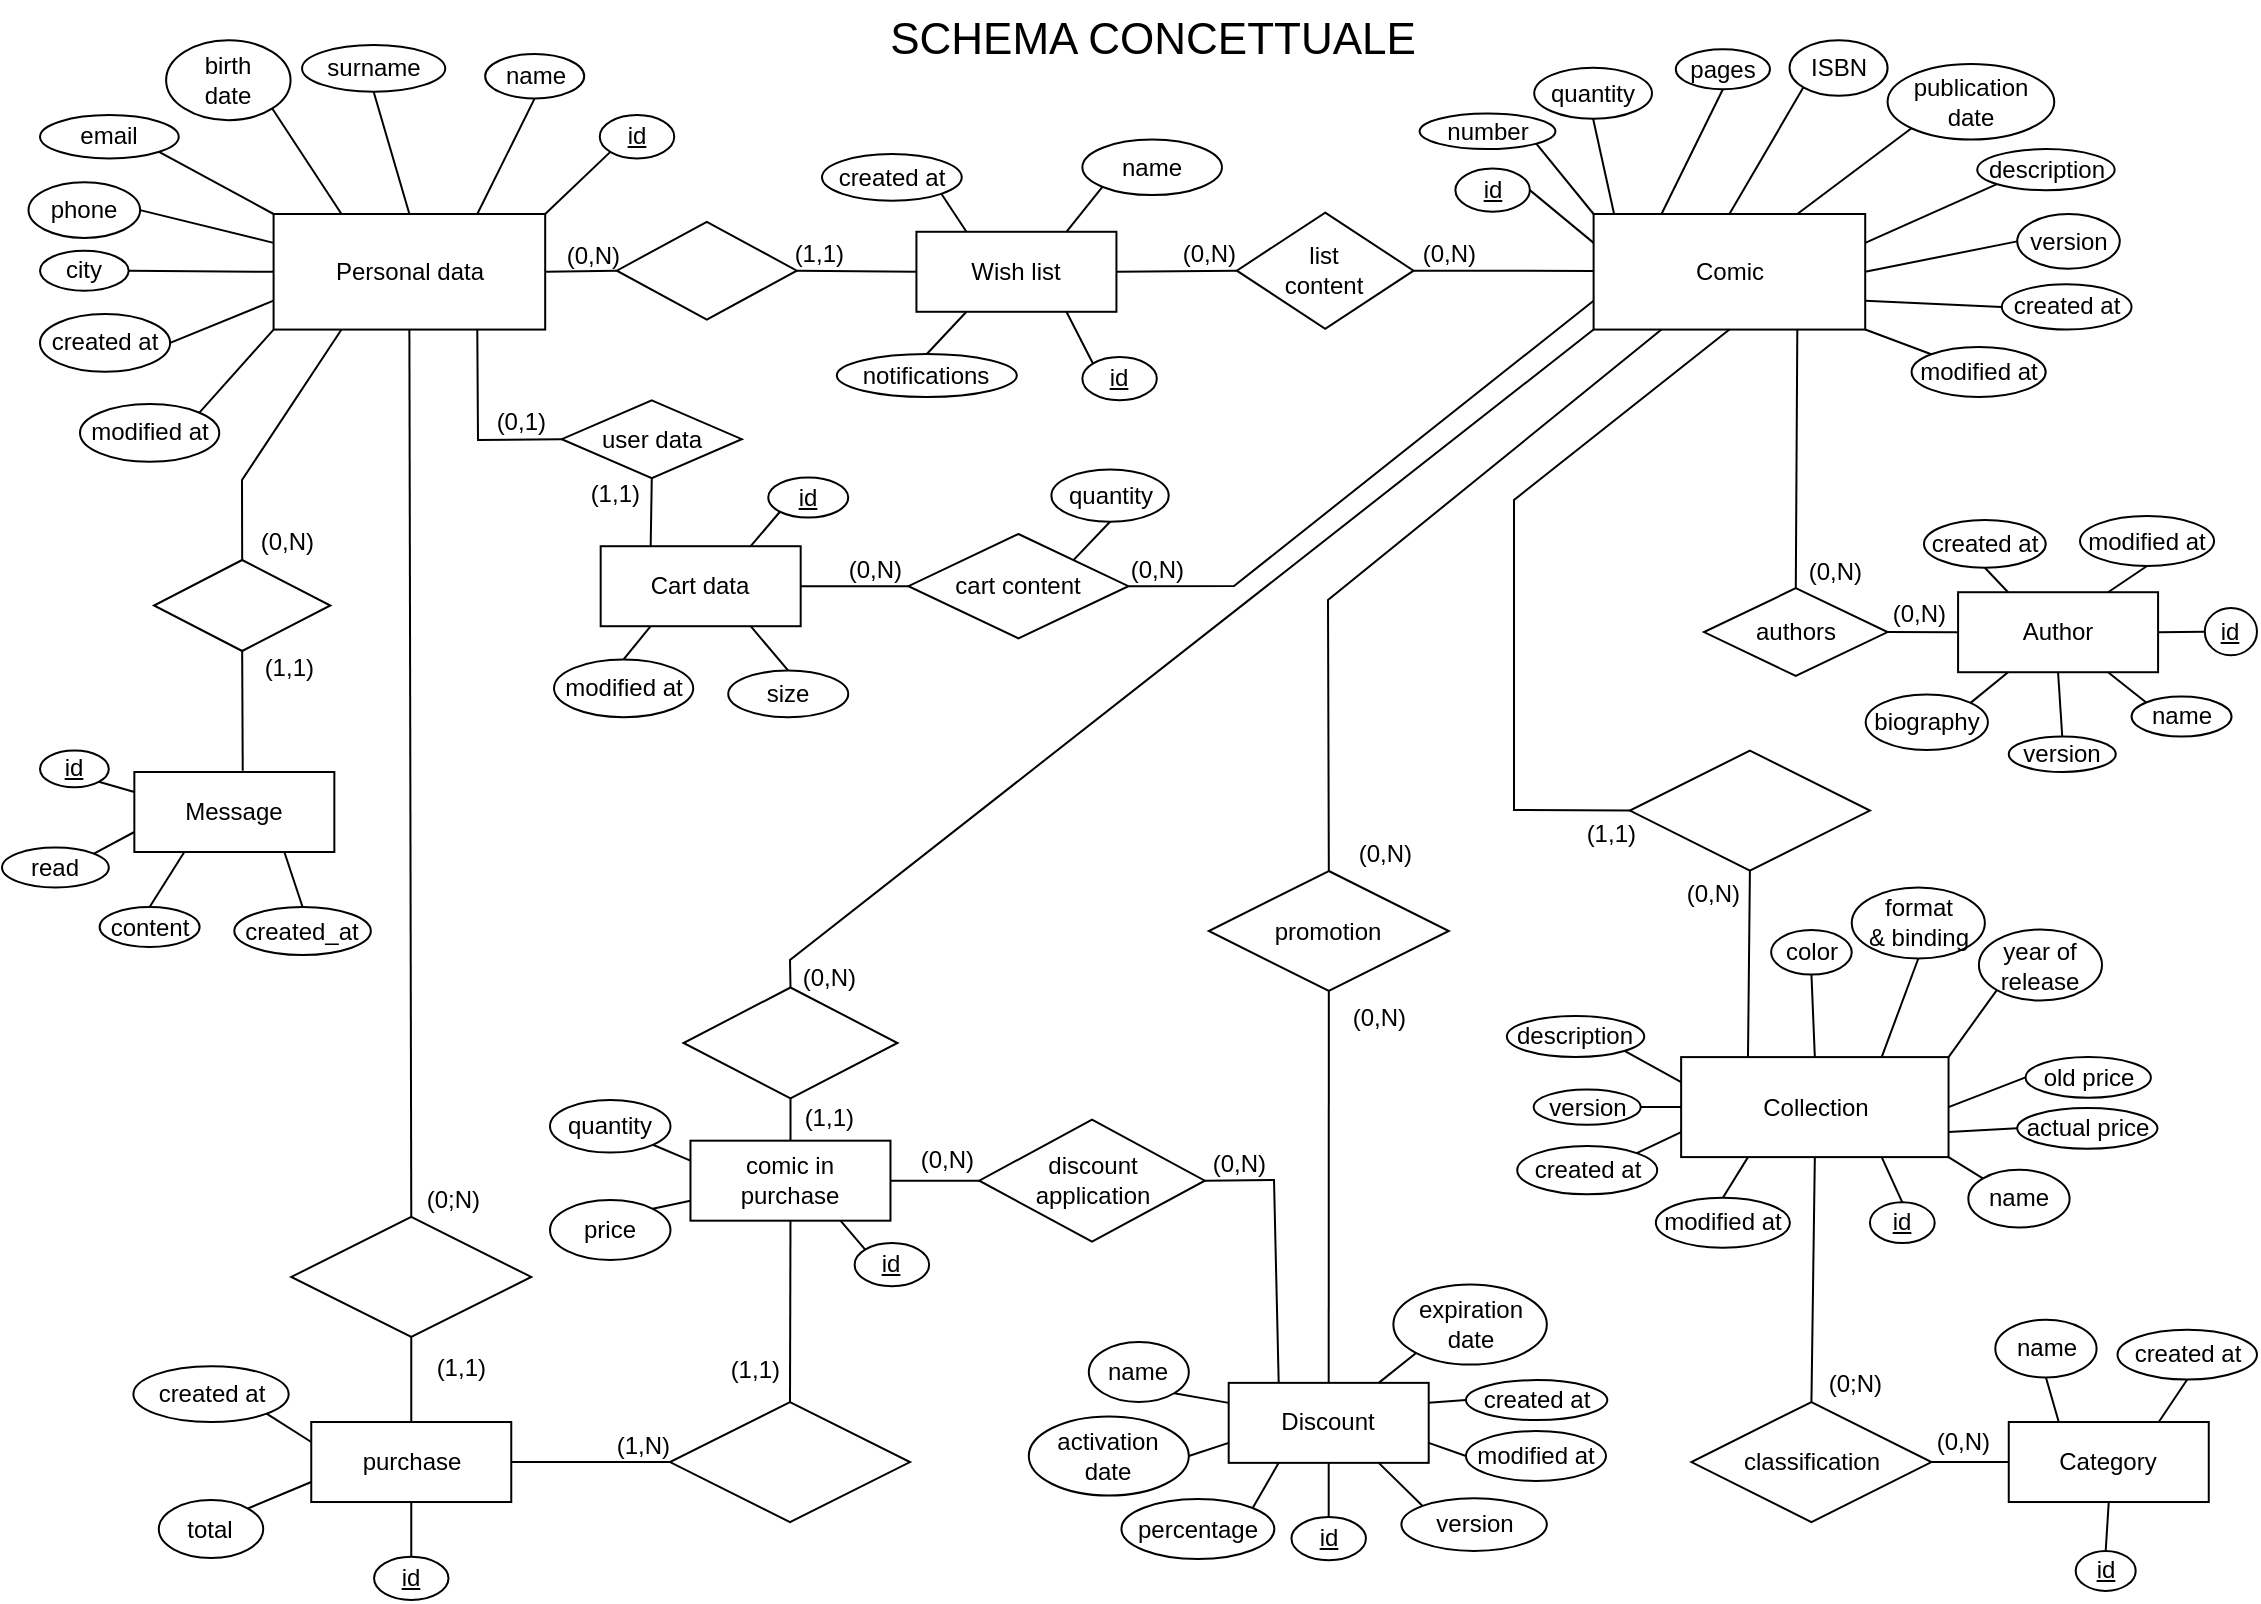 <mxfile version="20.2.2" type="device"><diagram name="Schema E-R ristrutturato" id="XQAlVXumwWjd65Ac_MJu"><mxGraphModel dx="1673" dy="891" grid="1" gridSize="10" guides="1" tooltips="1" connect="1" arrows="1" fold="1" page="1" pageScale="1" pageWidth="1169" pageHeight="827" math="0" shadow="0" extFonts="Permanent Marker^https://fonts.googleapis.com/css?family=Permanent+Marker"><root><mxCell id="3cCgw_7z8ju9j2lWrdh3-0"/><mxCell id="3cCgw_7z8ju9j2lWrdh3-1" parent="3cCgw_7z8ju9j2lWrdh3-0"/><mxCell id="3cCgw_7z8ju9j2lWrdh3-2" value="Comic" style="whiteSpace=wrap;html=1;align=center;" parent="3cCgw_7z8ju9j2lWrdh3-1" vertex="1"><mxGeometry x="819.805" y="107" width="135.802" height="57.778" as="geometry"/></mxCell><mxCell id="3cCgw_7z8ju9j2lWrdh3-3" value="Personal data" style="whiteSpace=wrap;html=1;align=center;" parent="3cCgw_7z8ju9j2lWrdh3-1" vertex="1"><mxGeometry x="159.793" y="107" width="135.802" height="57.778" as="geometry"/></mxCell><mxCell id="3cCgw_7z8ju9j2lWrdh3-4" value="" style="endArrow=none;html=1;rounded=0;exitX=1;exitY=0.5;exitDx=0;exitDy=0;entryX=0;entryY=0.5;entryDx=0;entryDy=0;" parent="3cCgw_7z8ju9j2lWrdh3-1" source="3cCgw_7z8ju9j2lWrdh3-3" target="3cCgw_7z8ju9j2lWrdh3-93" edge="1"><mxGeometry relative="1" as="geometry"><mxPoint x="444.978" y="222.556" as="sourcePoint"/><mxPoint x="330" y="160" as="targetPoint"/></mxGeometry></mxCell><mxCell id="3cCgw_7z8ju9j2lWrdh3-5" value="(0,N)" style="resizable=0;html=1;align=right;verticalAlign=bottom;" parent="3cCgw_7z8ju9j2lWrdh3-4" connectable="0" vertex="1"><mxGeometry x="1" relative="1" as="geometry"><mxPoint x="2" y="1" as="offset"/></mxGeometry></mxCell><mxCell id="3cCgw_7z8ju9j2lWrdh3-6" value="" style="endArrow=none;html=1;rounded=0;exitX=0;exitY=0.5;exitDx=0;exitDy=0;entryX=1;entryY=0.5;entryDx=0;entryDy=0;" parent="3cCgw_7z8ju9j2lWrdh3-1" target="3cCgw_7z8ju9j2lWrdh3-94" edge="1"><mxGeometry relative="1" as="geometry"><mxPoint x="819.805" y="135.47" as="sourcePoint"/><mxPoint x="751.41" y="137" as="targetPoint"/></mxGeometry></mxCell><mxCell id="3cCgw_7z8ju9j2lWrdh3-7" value="(0,N)" style="resizable=0;html=1;align=right;verticalAlign=bottom;" parent="3cCgw_7z8ju9j2lWrdh3-6" connectable="0" vertex="1"><mxGeometry x="1" relative="1" as="geometry"><mxPoint x="32" as="offset"/></mxGeometry></mxCell><mxCell id="3cCgw_7z8ju9j2lWrdh3-8" value="created at" style="ellipse;whiteSpace=wrap;html=1;align=center;" parent="3cCgw_7z8ju9j2lWrdh3-1" vertex="1"><mxGeometry x="434" y="77" width="69.88" height="23.33" as="geometry"/></mxCell><mxCell id="3cCgw_7z8ju9j2lWrdh3-10" value="" style="endArrow=none;html=1;rounded=0;exitX=0.25;exitY=0;exitDx=0;exitDy=0;entryX=1;entryY=1;entryDx=0;entryDy=0;" parent="3cCgw_7z8ju9j2lWrdh3-1" source="3cCgw_7z8ju9j2lWrdh3-92" target="3cCgw_7z8ju9j2lWrdh3-8" edge="1"><mxGeometry relative="1" as="geometry"><mxPoint x="502.707" y="120.335" as="sourcePoint"/><mxPoint x="643.262" y="222.556" as="targetPoint"/></mxGeometry></mxCell><mxCell id="3cCgw_7z8ju9j2lWrdh3-12" value="number" style="ellipse;whiteSpace=wrap;html=1;align=center;" parent="3cCgw_7z8ju9j2lWrdh3-1" vertex="1"><mxGeometry x="732.81" y="56.78" width="67.9" height="17.77" as="geometry"/></mxCell><mxCell id="3cCgw_7z8ju9j2lWrdh3-13" value="pages" style="ellipse;whiteSpace=wrap;html=1;align=center;" parent="3cCgw_7z8ju9j2lWrdh3-1" vertex="1"><mxGeometry x="860.9" y="24.64" width="47.09" height="19.99" as="geometry"/></mxCell><mxCell id="3cCgw_7z8ju9j2lWrdh3-14" value="description" style="ellipse;whiteSpace=wrap;html=1;align=center;" parent="3cCgw_7z8ju9j2lWrdh3-1" vertex="1"><mxGeometry x="1011.62" y="74.55" width="68.71" height="20.55" as="geometry"/></mxCell><mxCell id="3cCgw_7z8ju9j2lWrdh3-15" value="color" style="ellipse;whiteSpace=wrap;html=1;align=center;" parent="3cCgw_7z8ju9j2lWrdh3-1" vertex="1"><mxGeometry x="908.57" y="465.04" width="40.31" height="22.22" as="geometry"/></mxCell><mxCell id="3cCgw_7z8ju9j2lWrdh3-16" value="" style="endArrow=none;html=1;rounded=0;entryX=1;entryY=1;entryDx=0;entryDy=0;exitX=0;exitY=0;exitDx=0;exitDy=0;" parent="3cCgw_7z8ju9j2lWrdh3-1" source="3cCgw_7z8ju9j2lWrdh3-2" target="3cCgw_7z8ju9j2lWrdh3-12" edge="1"><mxGeometry relative="1" as="geometry"><mxPoint x="901.287" y="107" as="sourcePoint"/><mxPoint x="887.706" y="208.111" as="targetPoint"/></mxGeometry></mxCell><mxCell id="3cCgw_7z8ju9j2lWrdh3-17" value="" style="endArrow=none;html=1;rounded=0;exitX=0.25;exitY=0;exitDx=0;exitDy=0;entryX=0.5;entryY=1;entryDx=0;entryDy=0;" parent="3cCgw_7z8ju9j2lWrdh3-1" source="3cCgw_7z8ju9j2lWrdh3-2" target="3cCgw_7z8ju9j2lWrdh3-13" edge="1"><mxGeometry relative="1" as="geometry"><mxPoint x="670.422" y="208.111" as="sourcePoint"/><mxPoint x="887.706" y="208.111" as="targetPoint"/></mxGeometry></mxCell><mxCell id="3cCgw_7z8ju9j2lWrdh3-18" value="" style="endArrow=none;html=1;rounded=0;exitX=1;exitY=0.25;exitDx=0;exitDy=0;entryX=0;entryY=1;entryDx=0;entryDy=0;" parent="3cCgw_7z8ju9j2lWrdh3-1" source="3cCgw_7z8ju9j2lWrdh3-2" target="3cCgw_7z8ju9j2lWrdh3-14" edge="1"><mxGeometry relative="1" as="geometry"><mxPoint x="670.422" y="208.111" as="sourcePoint"/><mxPoint x="887.706" y="208.111" as="targetPoint"/></mxGeometry></mxCell><mxCell id="3cCgw_7z8ju9j2lWrdh3-19" value="" style="endArrow=none;html=1;rounded=0;entryX=0.5;entryY=1;entryDx=0;entryDy=0;exitX=0.5;exitY=0;exitDx=0;exitDy=0;" parent="3cCgw_7z8ju9j2lWrdh3-1" source="3cCgw_7z8ju9j2lWrdh3-37" target="3cCgw_7z8ju9j2lWrdh3-15" edge="1"><mxGeometry relative="1" as="geometry"><mxPoint x="962.09" y="479.03" as="sourcePoint"/><mxPoint x="905.776" y="103.791" as="targetPoint"/></mxGeometry></mxCell><mxCell id="3cCgw_7z8ju9j2lWrdh3-20" value="" style="endArrow=none;html=1;rounded=0;entryX=0;entryY=1;entryDx=0;entryDy=0;exitX=0.5;exitY=0;exitDx=0;exitDy=0;" parent="3cCgw_7z8ju9j2lWrdh3-1" source="3cCgw_7z8ju9j2lWrdh3-2" target="3cCgw_7z8ju9j2lWrdh3-146" edge="1"><mxGeometry relative="1" as="geometry"><mxPoint x="1055.76" y="8.14" as="sourcePoint"/><mxPoint x="823.256" y="62.059" as="targetPoint"/></mxGeometry></mxCell><mxCell id="3cCgw_7z8ju9j2lWrdh3-21" value="name" style="ellipse;whiteSpace=wrap;html=1;align=center;" parent="3cCgw_7z8ju9j2lWrdh3-1" vertex="1"><mxGeometry x="265.59" y="26.98" width="49.51" height="22.22" as="geometry"/></mxCell><mxCell id="3cCgw_7z8ju9j2lWrdh3-22" value="surname" style="ellipse;whiteSpace=wrap;html=1;align=center;" parent="3cCgw_7z8ju9j2lWrdh3-1" vertex="1"><mxGeometry x="174.02" y="22.54" width="71.6" height="23.33" as="geometry"/></mxCell><mxCell id="3cCgw_7z8ju9j2lWrdh3-23" value="email" style="ellipse;whiteSpace=wrap;html=1;align=center;" parent="3cCgw_7z8ju9j2lWrdh3-1" vertex="1"><mxGeometry x="43.0" y="57.55" width="69.38" height="21.66" as="geometry"/></mxCell><mxCell id="3cCgw_7z8ju9j2lWrdh3-24" value="phone" style="ellipse;whiteSpace=wrap;html=1;align=center;" parent="3cCgw_7z8ju9j2lWrdh3-1" vertex="1"><mxGeometry x="37.26" y="91.17" width="55.8" height="27.78" as="geometry"/></mxCell><mxCell id="3cCgw_7z8ju9j2lWrdh3-26" value="city" style="ellipse;whiteSpace=wrap;html=1;align=center;" parent="3cCgw_7z8ju9j2lWrdh3-1" vertex="1"><mxGeometry x="43" y="125.33" width="44.32" height="20" as="geometry"/></mxCell><mxCell id="3cCgw_7z8ju9j2lWrdh3-27" value="created at" style="ellipse;whiteSpace=wrap;html=1;align=center;" parent="3cCgw_7z8ju9j2lWrdh3-1" vertex="1"><mxGeometry x="43" y="157" width="65.06" height="28.89" as="geometry"/></mxCell><mxCell id="3cCgw_7z8ju9j2lWrdh3-28" value="modified at" style="ellipse;whiteSpace=wrap;html=1;align=center;" parent="3cCgw_7z8ju9j2lWrdh3-1" vertex="1"><mxGeometry x="63" y="202" width="69.63" height="28.89" as="geometry"/></mxCell><mxCell id="3cCgw_7z8ju9j2lWrdh3-29" value="" style="endArrow=none;html=1;rounded=0;exitX=0.75;exitY=0;exitDx=0;exitDy=0;entryX=0.5;entryY=1;entryDx=0;entryDy=0;" parent="3cCgw_7z8ju9j2lWrdh3-1" source="3cCgw_7z8ju9j2lWrdh3-3" target="3cCgw_7z8ju9j2lWrdh3-21" edge="1"><mxGeometry relative="1" as="geometry"><mxPoint x="186.953" y="251.444" as="sourcePoint"/><mxPoint x="404.237" y="251.444" as="targetPoint"/></mxGeometry></mxCell><mxCell id="3cCgw_7z8ju9j2lWrdh3-30" value="" style="endArrow=none;html=1;rounded=0;exitX=0;exitY=0.25;exitDx=0;exitDy=0;entryX=1;entryY=0.5;entryDx=0;entryDy=0;" parent="3cCgw_7z8ju9j2lWrdh3-1" source="3cCgw_7z8ju9j2lWrdh3-3" target="3cCgw_7z8ju9j2lWrdh3-24" edge="1"><mxGeometry relative="1" as="geometry"><mxPoint x="186.953" y="251.444" as="sourcePoint"/><mxPoint x="404.237" y="251.444" as="targetPoint"/></mxGeometry></mxCell><mxCell id="3cCgw_7z8ju9j2lWrdh3-31" value="" style="endArrow=none;html=1;rounded=0;exitX=0.5;exitY=0;exitDx=0;exitDy=0;entryX=0.5;entryY=1;entryDx=0;entryDy=0;" parent="3cCgw_7z8ju9j2lWrdh3-1" source="3cCgw_7z8ju9j2lWrdh3-3" target="3cCgw_7z8ju9j2lWrdh3-22" edge="1"><mxGeometry relative="1" as="geometry"><mxPoint x="186.953" y="251.444" as="sourcePoint"/><mxPoint x="404.237" y="251.444" as="targetPoint"/></mxGeometry></mxCell><mxCell id="3cCgw_7z8ju9j2lWrdh3-32" value="" style="endArrow=none;html=1;rounded=0;exitX=0;exitY=0;exitDx=0;exitDy=0;entryX=1;entryY=1;entryDx=0;entryDy=0;" parent="3cCgw_7z8ju9j2lWrdh3-1" source="3cCgw_7z8ju9j2lWrdh3-3" target="3cCgw_7z8ju9j2lWrdh3-23" edge="1"><mxGeometry relative="1" as="geometry"><mxPoint x="186.953" y="251.444" as="sourcePoint"/><mxPoint x="404.237" y="251.444" as="targetPoint"/></mxGeometry></mxCell><mxCell id="3cCgw_7z8ju9j2lWrdh3-34" value="" style="endArrow=none;html=1;rounded=0;exitX=0;exitY=0.75;exitDx=0;exitDy=0;entryX=1;entryY=0.5;entryDx=0;entryDy=0;" parent="3cCgw_7z8ju9j2lWrdh3-1" source="3cCgw_7z8ju9j2lWrdh3-3" target="3cCgw_7z8ju9j2lWrdh3-27" edge="1"><mxGeometry relative="1" as="geometry"><mxPoint x="186.953" y="251.444" as="sourcePoint"/><mxPoint x="404.237" y="251.444" as="targetPoint"/></mxGeometry></mxCell><mxCell id="3cCgw_7z8ju9j2lWrdh3-35" value="" style="endArrow=none;html=1;rounded=0;exitX=0;exitY=0.5;exitDx=0;exitDy=0;entryX=1;entryY=0.5;entryDx=0;entryDy=0;" parent="3cCgw_7z8ju9j2lWrdh3-1" source="3cCgw_7z8ju9j2lWrdh3-3" target="3cCgw_7z8ju9j2lWrdh3-26" edge="1"><mxGeometry relative="1" as="geometry"><mxPoint x="186.953" y="251.444" as="sourcePoint"/><mxPoint x="404.237" y="251.444" as="targetPoint"/></mxGeometry></mxCell><mxCell id="3cCgw_7z8ju9j2lWrdh3-36" value="" style="endArrow=none;html=1;rounded=0;exitX=0;exitY=1;exitDx=0;exitDy=0;entryX=1;entryY=0;entryDx=0;entryDy=0;" parent="3cCgw_7z8ju9j2lWrdh3-1" source="3cCgw_7z8ju9j2lWrdh3-3" target="3cCgw_7z8ju9j2lWrdh3-28" edge="1"><mxGeometry relative="1" as="geometry"><mxPoint x="186.953" y="251.444" as="sourcePoint"/><mxPoint x="404.237" y="251.444" as="targetPoint"/></mxGeometry></mxCell><mxCell id="3cCgw_7z8ju9j2lWrdh3-37" value="Collection" style="whiteSpace=wrap;html=1;align=center;" parent="3cCgw_7z8ju9j2lWrdh3-1" vertex="1"><mxGeometry x="863.57" y="528.55" width="133.7" height="50" as="geometry"/></mxCell><mxCell id="3cCgw_7z8ju9j2lWrdh3-38" value="" style="shape=rhombus;perimeter=rhombusPerimeter;whiteSpace=wrap;html=1;align=center;" parent="3cCgw_7z8ju9j2lWrdh3-1" vertex="1"><mxGeometry x="837.96" y="375.3" width="120" height="60" as="geometry"/></mxCell><mxCell id="3cCgw_7z8ju9j2lWrdh3-39" value="" style="endArrow=none;html=1;rounded=0;exitX=0.25;exitY=0;exitDx=0;exitDy=0;entryX=0.5;entryY=1;entryDx=0;entryDy=0;" parent="3cCgw_7z8ju9j2lWrdh3-1" source="3cCgw_7z8ju9j2lWrdh3-37" target="3cCgw_7z8ju9j2lWrdh3-38" edge="1"><mxGeometry relative="1" as="geometry"><mxPoint x="980.78" y="453.66" as="sourcePoint"/><mxPoint x="898" y="450" as="targetPoint"/><Array as="points"/></mxGeometry></mxCell><mxCell id="3cCgw_7z8ju9j2lWrdh3-40" value="(0,N)" style="resizable=0;html=1;align=right;verticalAlign=bottom;" parent="3cCgw_7z8ju9j2lWrdh3-39" connectable="0" vertex="1"><mxGeometry x="1" relative="1" as="geometry"><mxPoint x="-4" y="20" as="offset"/></mxGeometry></mxCell><mxCell id="3cCgw_7z8ju9j2lWrdh3-43" value="Discount" style="whiteSpace=wrap;html=1;align=center;" parent="3cCgw_7z8ju9j2lWrdh3-1" vertex="1"><mxGeometry x="637.35" y="691.43" width="100" height="40" as="geometry"/></mxCell><mxCell id="3cCgw_7z8ju9j2lWrdh3-44" value="promotion" style="shape=rhombus;perimeter=rhombusPerimeter;whiteSpace=wrap;html=1;align=center;" parent="3cCgw_7z8ju9j2lWrdh3-1" vertex="1"><mxGeometry x="627.41" y="435.5" width="120" height="60" as="geometry"/></mxCell><mxCell id="3cCgw_7z8ju9j2lWrdh3-45" value="" style="endArrow=none;html=1;rounded=0;exitX=0.5;exitY=0;exitDx=0;exitDy=0;entryX=0.5;entryY=1;entryDx=0;entryDy=0;" parent="3cCgw_7z8ju9j2lWrdh3-1" source="3cCgw_7z8ju9j2lWrdh3-43" target="3cCgw_7z8ju9j2lWrdh3-44" edge="1"><mxGeometry relative="1" as="geometry"><mxPoint x="684.93" y="467.09" as="sourcePoint"/><mxPoint x="565" y="500" as="targetPoint"/><Array as="points"/></mxGeometry></mxCell><mxCell id="3cCgw_7z8ju9j2lWrdh3-46" value="(0,N)" style="resizable=0;html=1;align=right;verticalAlign=bottom;" parent="3cCgw_7z8ju9j2lWrdh3-45" connectable="0" vertex="1"><mxGeometry x="1" relative="1" as="geometry"><mxPoint x="39" y="22" as="offset"/></mxGeometry></mxCell><mxCell id="3cCgw_7z8ju9j2lWrdh3-49" value="Category" style="whiteSpace=wrap;html=1;align=center;" parent="3cCgw_7z8ju9j2lWrdh3-1" vertex="1"><mxGeometry x="1027.38" y="711.01" width="100" height="40" as="geometry"/></mxCell><mxCell id="3cCgw_7z8ju9j2lWrdh3-50" value="classification" style="shape=rhombus;perimeter=rhombusPerimeter;whiteSpace=wrap;html=1;align=center;" parent="3cCgw_7z8ju9j2lWrdh3-1" vertex="1"><mxGeometry x="868.72" y="701.01" width="120" height="60" as="geometry"/></mxCell><mxCell id="3cCgw_7z8ju9j2lWrdh3-51" value="" style="endArrow=none;html=1;rounded=0;exitX=0;exitY=0.5;exitDx=0;exitDy=0;entryX=1;entryY=0.5;entryDx=0;entryDy=0;" parent="3cCgw_7z8ju9j2lWrdh3-1" source="3cCgw_7z8ju9j2lWrdh3-49" target="3cCgw_7z8ju9j2lWrdh3-50" edge="1"><mxGeometry relative="1" as="geometry"><mxPoint x="1030.07" y="750.01" as="sourcePoint"/><mxPoint x="1014.72" y="731.01" as="targetPoint"/></mxGeometry></mxCell><mxCell id="3cCgw_7z8ju9j2lWrdh3-52" value="(0,N)" style="resizable=0;html=1;align=right;verticalAlign=bottom;" parent="3cCgw_7z8ju9j2lWrdh3-51" connectable="0" vertex="1"><mxGeometry x="1" relative="1" as="geometry"><mxPoint x="30" y="-2" as="offset"/></mxGeometry></mxCell><mxCell id="3cCgw_7z8ju9j2lWrdh3-53" value="" style="endArrow=none;html=1;rounded=0;entryX=0.5;entryY=0;entryDx=0;entryDy=0;exitX=0.5;exitY=1;exitDx=0;exitDy=0;" parent="3cCgw_7z8ju9j2lWrdh3-1" source="3cCgw_7z8ju9j2lWrdh3-37" target="3cCgw_7z8ju9j2lWrdh3-50" edge="1"><mxGeometry relative="1" as="geometry"><mxPoint x="703.07" y="670.68" as="sourcePoint"/><mxPoint x="863.07" y="670.68" as="targetPoint"/><Array as="points"/></mxGeometry></mxCell><mxCell id="3cCgw_7z8ju9j2lWrdh3-54" value="(0;N)" style="resizable=0;html=1;align=right;verticalAlign=bottom;" parent="3cCgw_7z8ju9j2lWrdh3-53" connectable="0" vertex="1"><mxGeometry x="1" relative="1" as="geometry"><mxPoint x="36" y="-1" as="offset"/></mxGeometry></mxCell><mxCell id="3cCgw_7z8ju9j2lWrdh3-55" value="name" style="ellipse;whiteSpace=wrap;html=1;align=center;" parent="3cCgw_7z8ju9j2lWrdh3-1" vertex="1"><mxGeometry x="1020.66" y="659.88" width="50.62" height="28.89" as="geometry"/></mxCell><mxCell id="3cCgw_7z8ju9j2lWrdh3-56" value="" style="endArrow=none;html=1;rounded=0;exitX=0.25;exitY=0;exitDx=0;exitDy=0;entryX=0.5;entryY=1;entryDx=0;entryDy=0;" parent="3cCgw_7z8ju9j2lWrdh3-1" source="3cCgw_7z8ju9j2lWrdh3-49" target="3cCgw_7z8ju9j2lWrdh3-55" edge="1"><mxGeometry relative="1" as="geometry"><mxPoint x="1056.9" y="738.78" as="sourcePoint"/><mxPoint x="1216.5" y="738.78" as="targetPoint"/></mxGeometry></mxCell><mxCell id="3cCgw_7z8ju9j2lWrdh3-57" value="percentage" style="ellipse;whiteSpace=wrap;html=1;align=center;" parent="3cCgw_7z8ju9j2lWrdh3-1" vertex="1"><mxGeometry x="583.72" y="749.51" width="76.46" height="29.99" as="geometry"/></mxCell><mxCell id="3cCgw_7z8ju9j2lWrdh3-58" value="created at" style="ellipse;whiteSpace=wrap;html=1;align=center;" parent="3cCgw_7z8ju9j2lWrdh3-1" vertex="1"><mxGeometry x="755.99" y="690.06" width="70.66" height="20" as="geometry"/></mxCell><mxCell id="3cCgw_7z8ju9j2lWrdh3-59" value="&lt;div&gt;expiration&lt;/div&gt;&lt;div&gt;date&lt;br&gt;&lt;/div&gt;" style="ellipse;whiteSpace=wrap;html=1;align=center;" parent="3cCgw_7z8ju9j2lWrdh3-1" vertex="1"><mxGeometry x="719.68" y="642.26" width="76.74" height="40" as="geometry"/></mxCell><mxCell id="3cCgw_7z8ju9j2lWrdh3-60" value="" style="endArrow=none;html=1;rounded=0;exitX=1;exitY=0;exitDx=0;exitDy=0;entryX=0.25;entryY=1;entryDx=0;entryDy=0;" parent="3cCgw_7z8ju9j2lWrdh3-1" source="3cCgw_7z8ju9j2lWrdh3-57" target="3cCgw_7z8ju9j2lWrdh3-43" edge="1"><mxGeometry relative="1" as="geometry"><mxPoint x="633.39" y="749.51" as="sourcePoint"/><mxPoint x="793.39" y="749.51" as="targetPoint"/></mxGeometry></mxCell><mxCell id="3cCgw_7z8ju9j2lWrdh3-61" value="" style="endArrow=none;html=1;rounded=0;exitX=0;exitY=0.5;exitDx=0;exitDy=0;entryX=1;entryY=0.25;entryDx=0;entryDy=0;" parent="3cCgw_7z8ju9j2lWrdh3-1" source="3cCgw_7z8ju9j2lWrdh3-58" target="3cCgw_7z8ju9j2lWrdh3-43" edge="1"><mxGeometry relative="1" as="geometry"><mxPoint x="678.95" y="749.75" as="sourcePoint"/><mxPoint x="838.95" y="749.75" as="targetPoint"/></mxGeometry></mxCell><mxCell id="3cCgw_7z8ju9j2lWrdh3-62" value="" style="endArrow=none;html=1;rounded=0;exitX=0;exitY=1;exitDx=0;exitDy=0;entryX=0.75;entryY=0;entryDx=0;entryDy=0;" parent="3cCgw_7z8ju9j2lWrdh3-1" source="3cCgw_7z8ju9j2lWrdh3-59" target="3cCgw_7z8ju9j2lWrdh3-43" edge="1"><mxGeometry relative="1" as="geometry"><mxPoint x="755.62" y="649.75" as="sourcePoint"/><mxPoint x="915.62" y="649.75" as="targetPoint"/></mxGeometry></mxCell><mxCell id="3cCgw_7z8ju9j2lWrdh3-63" value="purchase" style="whiteSpace=wrap;html=1;align=center;" parent="3cCgw_7z8ju9j2lWrdh3-1" vertex="1"><mxGeometry x="178.63" y="711.01" width="100" height="40" as="geometry"/></mxCell><mxCell id="3cCgw_7z8ju9j2lWrdh3-64" value="" style="shape=rhombus;perimeter=rhombusPerimeter;whiteSpace=wrap;html=1;align=center;" parent="3cCgw_7z8ju9j2lWrdh3-1" vertex="1"><mxGeometry x="168.63" y="608.49" width="120" height="60" as="geometry"/></mxCell><mxCell id="3cCgw_7z8ju9j2lWrdh3-65" value="" style="endArrow=none;html=1;rounded=0;exitX=0;exitY=1;exitDx=0;exitDy=0;entryX=0.5;entryY=0;entryDx=0;entryDy=0;" parent="3cCgw_7z8ju9j2lWrdh3-1" source="3cCgw_7z8ju9j2lWrdh3-2" target="3cCgw_7z8ju9j2lWrdh3-137" edge="1"><mxGeometry relative="1" as="geometry"><mxPoint x="461.41" y="440" as="sourcePoint"/><mxPoint x="611.41" y="440" as="targetPoint"/><Array as="points"><mxPoint x="418" y="480"/></Array></mxGeometry></mxCell><mxCell id="3cCgw_7z8ju9j2lWrdh3-66" value="(0,N)" style="resizable=0;html=1;align=right;verticalAlign=bottom;" parent="3cCgw_7z8ju9j2lWrdh3-65" connectable="0" vertex="1"><mxGeometry x="1" relative="1" as="geometry"><mxPoint x="33" y="4" as="offset"/></mxGeometry></mxCell><mxCell id="3cCgw_7z8ju9j2lWrdh3-67" value="" style="endArrow=none;html=1;rounded=0;entryX=0.5;entryY=1;entryDx=0;entryDy=0;exitX=0.5;exitY=0;exitDx=0;exitDy=0;" parent="3cCgw_7z8ju9j2lWrdh3-1" source="3cCgw_7z8ju9j2lWrdh3-63" target="3cCgw_7z8ju9j2lWrdh3-64" edge="1"><mxGeometry relative="1" as="geometry"><mxPoint x="516.41" y="467.59" as="sourcePoint"/><mxPoint x="676.41" y="467.59" as="targetPoint"/></mxGeometry></mxCell><mxCell id="3cCgw_7z8ju9j2lWrdh3-68" value="(1,1)" style="resizable=0;html=1;align=right;verticalAlign=bottom;" parent="3cCgw_7z8ju9j2lWrdh3-67" connectable="0" vertex="1"><mxGeometry x="1" relative="1" as="geometry"><mxPoint x="38" y="24" as="offset"/></mxGeometry></mxCell><mxCell id="3cCgw_7z8ju9j2lWrdh3-69" value="" style="endArrow=none;html=1;rounded=0;exitX=0.5;exitY=1;exitDx=0;exitDy=0;entryX=0.5;entryY=0;entryDx=0;entryDy=0;" parent="3cCgw_7z8ju9j2lWrdh3-1" source="3cCgw_7z8ju9j2lWrdh3-3" target="3cCgw_7z8ju9j2lWrdh3-64" edge="1"><mxGeometry relative="1" as="geometry"><mxPoint x="461.41" y="440" as="sourcePoint"/><mxPoint x="621.41" y="440" as="targetPoint"/></mxGeometry></mxCell><mxCell id="3cCgw_7z8ju9j2lWrdh3-70" value="(0;N)" style="resizable=0;html=1;align=right;verticalAlign=bottom;" parent="3cCgw_7z8ju9j2lWrdh3-69" connectable="0" vertex="1"><mxGeometry x="1" relative="1" as="geometry"><mxPoint x="35" as="offset"/></mxGeometry></mxCell><mxCell id="3cCgw_7z8ju9j2lWrdh3-71" value="total" style="ellipse;whiteSpace=wrap;html=1;align=center;" parent="3cCgw_7z8ju9j2lWrdh3-1" vertex="1"><mxGeometry x="102.4" y="750.01" width="52.22" height="29" as="geometry"/></mxCell><mxCell id="3cCgw_7z8ju9j2lWrdh3-72" value="created at" style="ellipse;whiteSpace=wrap;html=1;align=center;" parent="3cCgw_7z8ju9j2lWrdh3-1" vertex="1"><mxGeometry x="89.69" y="683.12" width="77.65" height="27.89" as="geometry"/></mxCell><mxCell id="3cCgw_7z8ju9j2lWrdh3-73" value="" style="endArrow=none;html=1;rounded=0;exitX=0;exitY=0.75;exitDx=0;exitDy=0;entryX=1;entryY=0;entryDx=0;entryDy=0;" parent="3cCgw_7z8ju9j2lWrdh3-1" source="3cCgw_7z8ju9j2lWrdh3-63" target="3cCgw_7z8ju9j2lWrdh3-71" edge="1"><mxGeometry relative="1" as="geometry"><mxPoint x="516.41" y="567.61" as="sourcePoint"/><mxPoint x="676.41" y="567.61" as="targetPoint"/></mxGeometry></mxCell><mxCell id="3cCgw_7z8ju9j2lWrdh3-74" value="" style="endArrow=none;html=1;rounded=0;exitX=0;exitY=0.25;exitDx=0;exitDy=0;entryX=1;entryY=1;entryDx=0;entryDy=0;" parent="3cCgw_7z8ju9j2lWrdh3-1" source="3cCgw_7z8ju9j2lWrdh3-63" target="3cCgw_7z8ju9j2lWrdh3-72" edge="1"><mxGeometry relative="1" as="geometry"><mxPoint x="516.41" y="567.61" as="sourcePoint"/><mxPoint x="676.41" y="567.61" as="targetPoint"/></mxGeometry></mxCell><mxCell id="3cCgw_7z8ju9j2lWrdh3-75" value="" style="endArrow=none;html=1;rounded=0;entryX=0.25;entryY=0;entryDx=0;entryDy=0;exitX=1;exitY=0.5;exitDx=0;exitDy=0;" parent="3cCgw_7z8ju9j2lWrdh3-1" source="3cCgw_7z8ju9j2lWrdh3-116" target="3cCgw_7z8ju9j2lWrdh3-43" edge="1"><mxGeometry relative="1" as="geometry"><mxPoint x="519.89" y="543.08" as="sourcePoint"/><mxPoint x="581.22" y="613.425" as="targetPoint"/><Array as="points"><mxPoint x="660" y="590"/></Array></mxGeometry></mxCell><mxCell id="3cCgw_7z8ju9j2lWrdh3-76" value="(0,N)" style="resizable=0;html=1;align=right;verticalAlign=bottom;" parent="3cCgw_7z8ju9j2lWrdh3-75" connectable="0" vertex="1"><mxGeometry x="1" relative="1" as="geometry"><mxPoint x="-6" y="-101" as="offset"/></mxGeometry></mxCell><mxCell id="3cCgw_7z8ju9j2lWrdh3-77" value="quantity" style="ellipse;whiteSpace=wrap;html=1;align=center;" parent="3cCgw_7z8ju9j2lWrdh3-1" vertex="1"><mxGeometry x="790.11" y="33.83" width="58.89" height="25.55" as="geometry"/></mxCell><mxCell id="3cCgw_7z8ju9j2lWrdh3-78" value="" style="endArrow=none;html=1;rounded=0;exitX=0.076;exitY=0.006;exitDx=0;exitDy=0;entryX=0.5;entryY=1;entryDx=0;entryDy=0;exitPerimeter=0;" parent="3cCgw_7z8ju9j2lWrdh3-1" source="3cCgw_7z8ju9j2lWrdh3-2" target="3cCgw_7z8ju9j2lWrdh3-77" edge="1"><mxGeometry relative="1" as="geometry"><mxPoint x="471.41" y="357" as="sourcePoint"/><mxPoint x="631.41" y="357" as="targetPoint"/></mxGeometry></mxCell><mxCell id="3cCgw_7z8ju9j2lWrdh3-79" value="SCHEMA CONCETTUALE" style="text;html=1;resizable=0;autosize=1;align=center;verticalAlign=middle;points=[];fillColor=none;strokeColor=none;rounded=0;fontSize=22;" parent="3cCgw_7z8ju9j2lWrdh3-1" vertex="1"><mxGeometry x="454" width="290" height="40" as="geometry"/></mxCell><mxCell id="3cCgw_7z8ju9j2lWrdh3-80" value="publication date" style="ellipse;whiteSpace=wrap;html=1;align=center;fontSize=12;" parent="3cCgw_7z8ju9j2lWrdh3-1" vertex="1"><mxGeometry x="966.79" y="31.99" width="83.34" height="37.79" as="geometry"/></mxCell><mxCell id="3cCgw_7z8ju9j2lWrdh3-81" value="" style="endArrow=none;html=1;rounded=0;fontSize=12;entryX=0;entryY=1;entryDx=0;entryDy=0;exitX=0.75;exitY=0;exitDx=0;exitDy=0;" parent="3cCgw_7z8ju9j2lWrdh3-1" source="3cCgw_7z8ju9j2lWrdh3-2" target="3cCgw_7z8ju9j2lWrdh3-80" edge="1"><mxGeometry relative="1" as="geometry"><mxPoint x="974" y="137" as="sourcePoint"/><mxPoint x="641.41" y="297" as="targetPoint"/></mxGeometry></mxCell><mxCell id="3cCgw_7z8ju9j2lWrdh3-82" value="created at" style="ellipse;whiteSpace=wrap;html=1;align=center;" parent="3cCgw_7z8ju9j2lWrdh3-1" vertex="1"><mxGeometry x="1023.91" y="142.14" width="64.87" height="22.64" as="geometry"/></mxCell><mxCell id="3cCgw_7z8ju9j2lWrdh3-83" value="modified at" style="ellipse;whiteSpace=wrap;html=1;align=center;" parent="3cCgw_7z8ju9j2lWrdh3-1" vertex="1"><mxGeometry x="978.81" y="173.49" width="67.04" height="25" as="geometry"/></mxCell><mxCell id="3cCgw_7z8ju9j2lWrdh3-84" value="" style="endArrow=none;html=1;rounded=0;fontSize=12;exitX=1;exitY=0.75;exitDx=0;exitDy=0;entryX=0;entryY=0.5;entryDx=0;entryDy=0;" parent="3cCgw_7z8ju9j2lWrdh3-1" source="3cCgw_7z8ju9j2lWrdh3-2" target="3cCgw_7z8ju9j2lWrdh3-82" edge="1"><mxGeometry relative="1" as="geometry"><mxPoint x="481.41" y="367" as="sourcePoint"/><mxPoint x="641.41" y="367" as="targetPoint"/></mxGeometry></mxCell><mxCell id="3cCgw_7z8ju9j2lWrdh3-85" value="" style="endArrow=none;html=1;rounded=0;fontSize=12;entryX=0;entryY=0;entryDx=0;entryDy=0;exitX=1;exitY=1;exitDx=0;exitDy=0;" parent="3cCgw_7z8ju9j2lWrdh3-1" source="3cCgw_7z8ju9j2lWrdh3-2" target="3cCgw_7z8ju9j2lWrdh3-83" edge="1"><mxGeometry relative="1" as="geometry"><mxPoint x="944" y="187" as="sourcePoint"/><mxPoint x="641.41" y="367" as="targetPoint"/></mxGeometry></mxCell><mxCell id="3cCgw_7z8ju9j2lWrdh3-86" value="" style="endArrow=none;html=1;rounded=0;exitX=0;exitY=0.75;exitDx=0;exitDy=0;entryX=1;entryY=0.5;entryDx=0;entryDy=0;" parent="3cCgw_7z8ju9j2lWrdh3-1" source="3cCgw_7z8ju9j2lWrdh3-2" target="3cCgw_7z8ju9j2lWrdh3-99" edge="1"><mxGeometry relative="1" as="geometry"><mxPoint x="461.41" y="350" as="sourcePoint"/><mxPoint x="611.41" y="230" as="targetPoint"/><Array as="points"><mxPoint x="640" y="293"/></Array></mxGeometry></mxCell><mxCell id="3cCgw_7z8ju9j2lWrdh3-87" value="(0,N)" style="resizable=0;html=1;align=right;verticalAlign=bottom;" parent="3cCgw_7z8ju9j2lWrdh3-86" connectable="0" vertex="1"><mxGeometry x="1" relative="1" as="geometry"><mxPoint x="28" as="offset"/></mxGeometry></mxCell><mxCell id="3cCgw_7z8ju9j2lWrdh3-90" value="name" style="ellipse;whiteSpace=wrap;html=1;align=center;" parent="3cCgw_7z8ju9j2lWrdh3-1" vertex="1"><mxGeometry x="1007.17" y="584.9" width="50.62" height="28.89" as="geometry"/></mxCell><mxCell id="3cCgw_7z8ju9j2lWrdh3-91" value="" style="endArrow=none;html=1;rounded=0;exitX=0;exitY=0;exitDx=0;exitDy=0;entryX=1;entryY=1;entryDx=0;entryDy=0;" parent="3cCgw_7z8ju9j2lWrdh3-1" source="3cCgw_7z8ju9j2lWrdh3-90" target="3cCgw_7z8ju9j2lWrdh3-37" edge="1"><mxGeometry relative="1" as="geometry"><mxPoint x="612.95" y="523.06" as="sourcePoint"/><mxPoint x="932.95" y="633.06" as="targetPoint"/></mxGeometry></mxCell><mxCell id="3cCgw_7z8ju9j2lWrdh3-92" value="Wish list" style="whiteSpace=wrap;html=1;align=center;" parent="3cCgw_7z8ju9j2lWrdh3-1" vertex="1"><mxGeometry x="481.22" y="115.89" width="100" height="40" as="geometry"/></mxCell><mxCell id="3cCgw_7z8ju9j2lWrdh3-93" value="" style="shape=rhombus;perimeter=rhombusPerimeter;whiteSpace=wrap;html=1;align=center;" parent="3cCgw_7z8ju9j2lWrdh3-1" vertex="1"><mxGeometry x="331.41" y="110.89" width="90" height="48.89" as="geometry"/></mxCell><mxCell id="3cCgw_7z8ju9j2lWrdh3-94" value="list&lt;br&gt;content" style="shape=rhombus;perimeter=rhombusPerimeter;whiteSpace=wrap;html=1;align=center;" parent="3cCgw_7z8ju9j2lWrdh3-1" vertex="1"><mxGeometry x="641.41" y="106.3" width="88.4" height="58.06" as="geometry"/></mxCell><mxCell id="3cCgw_7z8ju9j2lWrdh3-95" value="" style="endArrow=none;html=1;rounded=0;exitX=1;exitY=0.5;exitDx=0;exitDy=0;entryX=0;entryY=0.5;entryDx=0;entryDy=0;" parent="3cCgw_7z8ju9j2lWrdh3-1" source="3cCgw_7z8ju9j2lWrdh3-92" target="3cCgw_7z8ju9j2lWrdh3-94" edge="1"><mxGeometry relative="1" as="geometry"><mxPoint x="561.41" y="197" as="sourcePoint"/><mxPoint x="721.41" y="197" as="targetPoint"/></mxGeometry></mxCell><mxCell id="3cCgw_7z8ju9j2lWrdh3-96" value="(0,N)" style="resizable=0;html=1;align=right;verticalAlign=bottom;" parent="3cCgw_7z8ju9j2lWrdh3-95" connectable="0" vertex="1"><mxGeometry x="1" relative="1" as="geometry"><mxPoint as="offset"/></mxGeometry></mxCell><mxCell id="3cCgw_7z8ju9j2lWrdh3-97" value="" style="endArrow=none;html=1;rounded=0;entryX=1;entryY=0.5;entryDx=0;entryDy=0;exitX=0;exitY=0.5;exitDx=0;exitDy=0;" parent="3cCgw_7z8ju9j2lWrdh3-1" source="3cCgw_7z8ju9j2lWrdh3-92" target="3cCgw_7z8ju9j2lWrdh3-93" edge="1"><mxGeometry relative="1" as="geometry"><mxPoint x="451.41" y="177" as="sourcePoint"/><mxPoint x="721.41" y="197" as="targetPoint"/></mxGeometry></mxCell><mxCell id="3cCgw_7z8ju9j2lWrdh3-98" value="(1,1)" style="resizable=0;html=1;align=right;verticalAlign=bottom;" parent="3cCgw_7z8ju9j2lWrdh3-97" connectable="0" vertex="1"><mxGeometry x="1" relative="1" as="geometry"><mxPoint x="24" as="offset"/></mxGeometry></mxCell><mxCell id="3cCgw_7z8ju9j2lWrdh3-99" value="cart content" style="shape=rhombus;perimeter=rhombusPerimeter;whiteSpace=wrap;html=1;align=center;" parent="3cCgw_7z8ju9j2lWrdh3-1" vertex="1"><mxGeometry x="477.22" y="267" width="110" height="52.22" as="geometry"/></mxCell><mxCell id="3cCgw_7z8ju9j2lWrdh3-100" value="" style="endArrow=none;html=1;rounded=0;entryX=0;entryY=0.5;entryDx=0;entryDy=0;exitX=1;exitY=0.5;exitDx=0;exitDy=0;" parent="3cCgw_7z8ju9j2lWrdh3-1" source="SueAVs-WYvyRGk6-LIjS-0" target="3cCgw_7z8ju9j2lWrdh3-99" edge="1"><mxGeometry relative="1" as="geometry"><mxPoint x="351.41" y="293" as="sourcePoint"/><mxPoint x="721.41" y="374.22" as="targetPoint"/><Array as="points"/></mxGeometry></mxCell><mxCell id="3cCgw_7z8ju9j2lWrdh3-101" value="(0,N)" style="resizable=0;html=1;align=right;verticalAlign=bottom;" parent="3cCgw_7z8ju9j2lWrdh3-100" connectable="0" vertex="1"><mxGeometry x="1" relative="1" as="geometry"><mxPoint x="-3" as="offset"/></mxGeometry></mxCell><mxCell id="3cCgw_7z8ju9j2lWrdh3-102" value="quantity" style="ellipse;whiteSpace=wrap;html=1;align=center;" parent="3cCgw_7z8ju9j2lWrdh3-1" vertex="1"><mxGeometry x="548.7" y="234.78" width="58.65" height="26.11" as="geometry"/></mxCell><mxCell id="3cCgw_7z8ju9j2lWrdh3-103" value="" style="endArrow=none;html=1;rounded=0;exitX=1;exitY=0;exitDx=0;exitDy=0;entryX=0.5;entryY=1;entryDx=0;entryDy=0;" parent="3cCgw_7z8ju9j2lWrdh3-1" source="3cCgw_7z8ju9j2lWrdh3-99" target="3cCgw_7z8ju9j2lWrdh3-102" edge="1"><mxGeometry relative="1" as="geometry"><mxPoint x="577.41" y="364.22" as="sourcePoint"/><mxPoint x="737.41" y="364.22" as="targetPoint"/></mxGeometry></mxCell><mxCell id="3cCgw_7z8ju9j2lWrdh3-104" value="notifications" style="ellipse;whiteSpace=wrap;html=1;align=center;" parent="3cCgw_7z8ju9j2lWrdh3-1" vertex="1"><mxGeometry x="441.41" y="177" width="90" height="21.49" as="geometry"/></mxCell><mxCell id="3cCgw_7z8ju9j2lWrdh3-105" value="" style="endArrow=none;html=1;rounded=0;exitX=0.25;exitY=1;exitDx=0;exitDy=0;entryX=0.5;entryY=0;entryDx=0;entryDy=0;" parent="3cCgw_7z8ju9j2lWrdh3-1" source="3cCgw_7z8ju9j2lWrdh3-92" target="3cCgw_7z8ju9j2lWrdh3-104" edge="1"><mxGeometry relative="1" as="geometry"><mxPoint x="451.22" y="178.95" as="sourcePoint"/><mxPoint x="611.22" y="178.95" as="targetPoint"/></mxGeometry></mxCell><mxCell id="3cCgw_7z8ju9j2lWrdh3-106" value="birth&lt;br&gt;date" style="ellipse;whiteSpace=wrap;html=1;align=center;verticalAlign=middle;" parent="3cCgw_7z8ju9j2lWrdh3-1" vertex="1"><mxGeometry x="106.06" y="20.09" width="62.22" height="40" as="geometry"/></mxCell><mxCell id="3cCgw_7z8ju9j2lWrdh3-107" value="" style="endArrow=none;html=1;rounded=0;exitX=0.25;exitY=0;exitDx=0;exitDy=0;entryX=1;entryY=1;entryDx=0;entryDy=0;" parent="3cCgw_7z8ju9j2lWrdh3-1" source="3cCgw_7z8ju9j2lWrdh3-3" target="3cCgw_7z8ju9j2lWrdh3-106" edge="1"><mxGeometry relative="1" as="geometry"><mxPoint x="190.41" y="97" as="sourcePoint"/><mxPoint x="350.41" y="97" as="targetPoint"/></mxGeometry></mxCell><mxCell id="3cCgw_7z8ju9j2lWrdh3-108" value="name" style="ellipse;whiteSpace=wrap;html=1;align=center;" parent="3cCgw_7z8ju9j2lWrdh3-1" vertex="1"><mxGeometry x="564.18" y="69.78" width="69.81" height="27.78" as="geometry"/></mxCell><mxCell id="3cCgw_7z8ju9j2lWrdh3-109" value="" style="endArrow=none;html=1;rounded=0;exitX=0.75;exitY=0;exitDx=0;exitDy=0;entryX=0;entryY=1;entryDx=0;entryDy=0;" parent="3cCgw_7z8ju9j2lWrdh3-1" source="3cCgw_7z8ju9j2lWrdh3-92" target="3cCgw_7z8ju9j2lWrdh3-108" edge="1"><mxGeometry relative="1" as="geometry"><mxPoint x="481.22" y="178.95" as="sourcePoint"/><mxPoint x="641.22" y="178.95" as="targetPoint"/></mxGeometry></mxCell><mxCell id="3cCgw_7z8ju9j2lWrdh3-112" value="" style="endArrow=none;html=1;rounded=0;exitX=0.5;exitY=1;exitDx=0;exitDy=0;entryX=0;entryY=0.5;entryDx=0;entryDy=0;" parent="3cCgw_7z8ju9j2lWrdh3-1" source="3cCgw_7z8ju9j2lWrdh3-2" target="3cCgw_7z8ju9j2lWrdh3-38" edge="1"><mxGeometry relative="1" as="geometry"><mxPoint x="781.41" y="290" as="sourcePoint"/><mxPoint x="810" y="405" as="targetPoint"/><Array as="points"><mxPoint x="780" y="250"/><mxPoint x="780" y="405"/></Array></mxGeometry></mxCell><mxCell id="3cCgw_7z8ju9j2lWrdh3-113" value="(1,1)" style="resizable=0;html=1;align=right;verticalAlign=bottom;" parent="3cCgw_7z8ju9j2lWrdh3-112" connectable="0" vertex="1"><mxGeometry x="1" relative="1" as="geometry"><mxPoint x="3" y="20" as="offset"/></mxGeometry></mxCell><mxCell id="3cCgw_7z8ju9j2lWrdh3-114" value="" style="shape=rhombus;perimeter=rhombusPerimeter;whiteSpace=wrap;html=1;align=center;" parent="3cCgw_7z8ju9j2lWrdh3-1" vertex="1"><mxGeometry x="358" y="701.01" width="120" height="60" as="geometry"/></mxCell><mxCell id="3cCgw_7z8ju9j2lWrdh3-115" value="comic in&lt;br&gt;purchase" style="whiteSpace=wrap;html=1;align=center;" parent="3cCgw_7z8ju9j2lWrdh3-1" vertex="1"><mxGeometry x="368.24" y="570.34" width="100" height="40" as="geometry"/></mxCell><mxCell id="3cCgw_7z8ju9j2lWrdh3-116" value="discount&lt;br&gt;application" style="shape=rhombus;perimeter=rhombusPerimeter;whiteSpace=wrap;html=1;align=center;" parent="3cCgw_7z8ju9j2lWrdh3-1" vertex="1"><mxGeometry x="512.63" y="559.84" width="112.78" height="61.01" as="geometry"/></mxCell><mxCell id="3cCgw_7z8ju9j2lWrdh3-117" value="quantity" style="ellipse;whiteSpace=wrap;html=1;align=center;" parent="3cCgw_7z8ju9j2lWrdh3-1" vertex="1"><mxGeometry x="298" y="550" width="60.24" height="26.25" as="geometry"/></mxCell><mxCell id="3cCgw_7z8ju9j2lWrdh3-118" value="price" style="ellipse;whiteSpace=wrap;html=1;align=center;" parent="3cCgw_7z8ju9j2lWrdh3-1" vertex="1"><mxGeometry x="298" y="600" width="60.24" height="30" as="geometry"/></mxCell><mxCell id="3cCgw_7z8ju9j2lWrdh3-119" value="" style="endArrow=none;html=1;rounded=0;exitX=0;exitY=0.25;exitDx=0;exitDy=0;entryX=1;entryY=1;entryDx=0;entryDy=0;" parent="3cCgw_7z8ju9j2lWrdh3-1" source="3cCgw_7z8ju9j2lWrdh3-115" target="3cCgw_7z8ju9j2lWrdh3-117" edge="1"><mxGeometry relative="1" as="geometry"><mxPoint x="342.31" y="576.25" as="sourcePoint"/><mxPoint x="502.31" y="576.25" as="targetPoint"/></mxGeometry></mxCell><mxCell id="3cCgw_7z8ju9j2lWrdh3-120" value="" style="endArrow=none;html=1;rounded=0;exitX=0;exitY=0.75;exitDx=0;exitDy=0;entryX=1;entryY=0;entryDx=0;entryDy=0;" parent="3cCgw_7z8ju9j2lWrdh3-1" source="3cCgw_7z8ju9j2lWrdh3-115" target="3cCgw_7z8ju9j2lWrdh3-118" edge="1"><mxGeometry relative="1" as="geometry"><mxPoint x="322.31" y="576.25" as="sourcePoint"/><mxPoint x="332.31" y="595.25" as="targetPoint"/></mxGeometry></mxCell><mxCell id="3cCgw_7z8ju9j2lWrdh3-121" value="" style="endArrow=none;html=1;rounded=0;entryX=0;entryY=0.5;entryDx=0;entryDy=0;exitX=1;exitY=0.5;exitDx=0;exitDy=0;" parent="3cCgw_7z8ju9j2lWrdh3-1" source="3cCgw_7z8ju9j2lWrdh3-115" target="3cCgw_7z8ju9j2lWrdh3-116" edge="1"><mxGeometry relative="1" as="geometry"><mxPoint x="498" y="731" as="sourcePoint"/><mxPoint x="655.41" y="630" as="targetPoint"/><Array as="points"/></mxGeometry></mxCell><mxCell id="3cCgw_7z8ju9j2lWrdh3-122" value="(0,N)" style="resizable=0;html=1;align=right;verticalAlign=bottom;" parent="3cCgw_7z8ju9j2lWrdh3-121" connectable="0" vertex="1"><mxGeometry x="1" relative="1" as="geometry"><mxPoint x="-2" y="-2" as="offset"/></mxGeometry></mxCell><mxCell id="3cCgw_7z8ju9j2lWrdh3-123" value="" style="endArrow=none;html=1;rounded=0;exitX=1;exitY=0.5;exitDx=0;exitDy=0;entryX=0;entryY=0.5;entryDx=0;entryDy=0;" parent="3cCgw_7z8ju9j2lWrdh3-1" source="3cCgw_7z8ju9j2lWrdh3-63" target="3cCgw_7z8ju9j2lWrdh3-114" edge="1"><mxGeometry relative="1" as="geometry"><mxPoint x="317.63" y="731.01" as="sourcePoint"/><mxPoint x="455.41" y="680" as="targetPoint"/></mxGeometry></mxCell><mxCell id="3cCgw_7z8ju9j2lWrdh3-124" value="(1,N)" style="resizable=0;html=1;align=right;verticalAlign=bottom;" parent="3cCgw_7z8ju9j2lWrdh3-123" connectable="0" vertex="1"><mxGeometry x="1" relative="1" as="geometry"/></mxCell><mxCell id="3cCgw_7z8ju9j2lWrdh3-125" value="" style="endArrow=none;html=1;rounded=0;exitX=0.5;exitY=1;exitDx=0;exitDy=0;entryX=0.5;entryY=0;entryDx=0;entryDy=0;" parent="3cCgw_7z8ju9j2lWrdh3-1" source="3cCgw_7z8ju9j2lWrdh3-115" target="3cCgw_7z8ju9j2lWrdh3-114" edge="1"><mxGeometry relative="1" as="geometry"><mxPoint x="550.41" y="630.15" as="sourcePoint"/><mxPoint x="550.41" y="717.06" as="targetPoint"/></mxGeometry></mxCell><mxCell id="3cCgw_7z8ju9j2lWrdh3-126" value="(1,1)" style="resizable=0;html=1;align=right;verticalAlign=bottom;" parent="3cCgw_7z8ju9j2lWrdh3-125" connectable="0" vertex="1"><mxGeometry x="1" relative="1" as="geometry"><mxPoint x="-5" y="-7" as="offset"/></mxGeometry></mxCell><mxCell id="3cCgw_7z8ju9j2lWrdh3-137" value="" style="shape=rhombus;perimeter=rhombusPerimeter;whiteSpace=wrap;html=1;align=center;" parent="3cCgw_7z8ju9j2lWrdh3-1" vertex="1"><mxGeometry x="364.75" y="493.75" width="106.99" height="55.49" as="geometry"/></mxCell><mxCell id="3cCgw_7z8ju9j2lWrdh3-138" value="" style="endArrow=none;html=1;rounded=0;exitX=0.5;exitY=0;exitDx=0;exitDy=0;entryX=0.5;entryY=1;entryDx=0;entryDy=0;" parent="3cCgw_7z8ju9j2lWrdh3-1" source="3cCgw_7z8ju9j2lWrdh3-115" target="3cCgw_7z8ju9j2lWrdh3-137" edge="1"><mxGeometry relative="1" as="geometry"><mxPoint x="341.41" y="560" as="sourcePoint"/><mxPoint x="367.41" y="510" as="targetPoint"/><Array as="points"/></mxGeometry></mxCell><mxCell id="3cCgw_7z8ju9j2lWrdh3-139" value="(1,1)" style="resizable=0;html=1;align=right;verticalAlign=bottom;" parent="3cCgw_7z8ju9j2lWrdh3-138" connectable="0" vertex="1"><mxGeometry x="1" relative="1" as="geometry"><mxPoint x="32" y="18" as="offset"/></mxGeometry></mxCell><mxCell id="3cCgw_7z8ju9j2lWrdh3-144" value="" style="endArrow=none;html=1;rounded=0;exitX=0;exitY=0.5;exitDx=0;exitDy=0;entryX=1;entryY=0.75;entryDx=0;entryDy=0;" parent="3cCgw_7z8ju9j2lWrdh3-1" source="3cCgw_7z8ju9j2lWrdh3-145" target="3cCgw_7z8ju9j2lWrdh3-37" edge="1"><mxGeometry relative="1" as="geometry"><mxPoint x="823.68" y="109.67" as="sourcePoint"/><mxPoint x="975.78" y="513.66" as="targetPoint"/></mxGeometry></mxCell><mxCell id="3cCgw_7z8ju9j2lWrdh3-145" value="actual price" style="ellipse;whiteSpace=wrap;html=1;align=center;" parent="3cCgw_7z8ju9j2lWrdh3-1" vertex="1"><mxGeometry x="1031.61" y="554" width="70.12" height="20.34" as="geometry"/></mxCell><mxCell id="3cCgw_7z8ju9j2lWrdh3-146" value="ISBN" style="ellipse;whiteSpace=wrap;html=1;align=center;" parent="3cCgw_7z8ju9j2lWrdh3-1" vertex="1"><mxGeometry x="917.77" y="20.09" width="49.02" height="27.78" as="geometry"/></mxCell><mxCell id="3cCgw_7z8ju9j2lWrdh3-147" value="&lt;div&gt;format&lt;/div&gt;&lt;div&gt;&amp;amp; binding&lt;/div&gt;" style="ellipse;whiteSpace=wrap;html=1;align=center;" parent="3cCgw_7z8ju9j2lWrdh3-1" vertex="1"><mxGeometry x="948.88" y="443.73" width="66.55" height="35.51" as="geometry"/></mxCell><mxCell id="3cCgw_7z8ju9j2lWrdh3-148" value="" style="endArrow=none;html=1;rounded=0;entryX=0.5;entryY=1;entryDx=0;entryDy=0;exitX=0.75;exitY=0;exitDx=0;exitDy=0;" parent="3cCgw_7z8ju9j2lWrdh3-1" source="3cCgw_7z8ju9j2lWrdh3-37" target="3cCgw_7z8ju9j2lWrdh3-147" edge="1"><mxGeometry relative="1" as="geometry"><mxPoint x="958.85" y="452.16" as="sourcePoint"/><mxPoint x="772.05" y="497.85" as="targetPoint"/></mxGeometry></mxCell><mxCell id="3cCgw_7z8ju9j2lWrdh3-150" value="size" style="ellipse;whiteSpace=wrap;html=1;align=center;" parent="3cCgw_7z8ju9j2lWrdh3-1" vertex="1"><mxGeometry x="387.12" y="335.3" width="60" height="23.33" as="geometry"/></mxCell><mxCell id="SueAVs-WYvyRGk6-LIjS-0" value="Cart data" style="whiteSpace=wrap;html=1;align=center;" parent="3cCgw_7z8ju9j2lWrdh3-1" vertex="1"><mxGeometry x="323.34" y="273.11" width="100" height="40" as="geometry"/></mxCell><mxCell id="SueAVs-WYvyRGk6-LIjS-1" value="user data" style="shape=rhombus;perimeter=rhombusPerimeter;whiteSpace=wrap;html=1;align=center;" parent="3cCgw_7z8ju9j2lWrdh3-1" vertex="1"><mxGeometry x="303.89" y="200.15" width="90" height="38.89" as="geometry"/></mxCell><mxCell id="SueAVs-WYvyRGk6-LIjS-2" value="" style="endArrow=none;html=1;rounded=0;exitX=0.75;exitY=1;exitDx=0;exitDy=0;entryX=0;entryY=0.5;entryDx=0;entryDy=0;" parent="3cCgw_7z8ju9j2lWrdh3-1" source="3cCgw_7z8ju9j2lWrdh3-3" target="SueAVs-WYvyRGk6-LIjS-1" edge="1"><mxGeometry relative="1" as="geometry"><mxPoint x="300.41" y="237" as="sourcePoint"/><mxPoint x="290" y="260" as="targetPoint"/><Array as="points"><mxPoint x="262" y="220"/></Array></mxGeometry></mxCell><mxCell id="SueAVs-WYvyRGk6-LIjS-3" value="(0,1)" style="resizable=0;html=1;align=right;verticalAlign=bottom;" parent="SueAVs-WYvyRGk6-LIjS-2" connectable="0" vertex="1"><mxGeometry x="1" relative="1" as="geometry"><mxPoint x="-7" as="offset"/></mxGeometry></mxCell><mxCell id="SueAVs-WYvyRGk6-LIjS-6" value="" style="endArrow=none;html=1;rounded=0;exitX=0.25;exitY=0;exitDx=0;exitDy=0;entryX=0.5;entryY=1;entryDx=0;entryDy=0;" parent="3cCgw_7z8ju9j2lWrdh3-1" source="SueAVs-WYvyRGk6-LIjS-0" target="SueAVs-WYvyRGk6-LIjS-1" edge="1"><mxGeometry relative="1" as="geometry"><mxPoint x="387.41" y="350" as="sourcePoint"/><mxPoint x="348.41" y="273.89" as="targetPoint"/></mxGeometry></mxCell><mxCell id="SueAVs-WYvyRGk6-LIjS-7" value="(1,1)" style="resizable=0;html=1;align=right;verticalAlign=bottom;" parent="SueAVs-WYvyRGk6-LIjS-6" connectable="0" vertex="1"><mxGeometry x="1" relative="1" as="geometry"><mxPoint x="-5" y="16" as="offset"/></mxGeometry></mxCell><mxCell id="SueAVs-WYvyRGk6-LIjS-9" value="" style="endArrow=none;html=1;rounded=0;entryX=0;entryY=1;entryDx=0;entryDy=0;exitX=1;exitY=0;exitDx=0;exitDy=0;" parent="3cCgw_7z8ju9j2lWrdh3-1" source="3cCgw_7z8ju9j2lWrdh3-3" target="SueAVs-WYvyRGk6-LIjS-22" edge="1"><mxGeometry relative="1" as="geometry"><mxPoint x="353" y="97" as="sourcePoint"/><mxPoint x="486.34" y="203.57" as="targetPoint"/><Array as="points"/></mxGeometry></mxCell><mxCell id="SueAVs-WYvyRGk6-LIjS-10" value="modified at" style="ellipse;whiteSpace=wrap;html=1;align=center;" parent="3cCgw_7z8ju9j2lWrdh3-1" vertex="1"><mxGeometry x="300" y="329.74" width="69.63" height="28.89" as="geometry"/></mxCell><mxCell id="SueAVs-WYvyRGk6-LIjS-11" value="" style="endArrow=none;html=1;rounded=0;entryX=0.5;entryY=0;entryDx=0;entryDy=0;exitX=0.25;exitY=1;exitDx=0;exitDy=0;" parent="3cCgw_7z8ju9j2lWrdh3-1" source="SueAVs-WYvyRGk6-LIjS-0" target="SueAVs-WYvyRGk6-LIjS-10" edge="1"><mxGeometry relative="1" as="geometry"><mxPoint x="357.41" y="327" as="sourcePoint"/><mxPoint x="616.547" y="405.884" as="targetPoint"/></mxGeometry></mxCell><mxCell id="SueAVs-WYvyRGk6-LIjS-12" value="id" style="ellipse;whiteSpace=wrap;html=1;align=center;fontStyle=4;" parent="3cCgw_7z8ju9j2lWrdh3-1" vertex="1"><mxGeometry x="210.02" y="778.35" width="37.23" height="21.66" as="geometry"/></mxCell><mxCell id="SueAVs-WYvyRGk6-LIjS-13" value="" style="endArrow=none;html=1;rounded=0;exitX=0.5;exitY=0;exitDx=0;exitDy=0;entryX=0.5;entryY=1;entryDx=0;entryDy=0;" parent="3cCgw_7z8ju9j2lWrdh3-1" source="SueAVs-WYvyRGk6-LIjS-12" target="3cCgw_7z8ju9j2lWrdh3-63" edge="1"><mxGeometry relative="1" as="geometry"><mxPoint x="466.41" y="530" as="sourcePoint"/><mxPoint x="626.41" y="530" as="targetPoint"/></mxGeometry></mxCell><mxCell id="SueAVs-WYvyRGk6-LIjS-14" value="id" style="ellipse;whiteSpace=wrap;html=1;align=center;fontStyle=4;" parent="3cCgw_7z8ju9j2lWrdh3-1" vertex="1"><mxGeometry x="450.32" y="621.5" width="37.23" height="21.66" as="geometry"/></mxCell><mxCell id="SueAVs-WYvyRGk6-LIjS-15" value="" style="endArrow=none;html=1;rounded=0;exitX=0.75;exitY=1;exitDx=0;exitDy=0;entryX=0;entryY=0;entryDx=0;entryDy=0;" parent="3cCgw_7z8ju9j2lWrdh3-1" source="3cCgw_7z8ju9j2lWrdh3-115" target="SueAVs-WYvyRGk6-LIjS-14" edge="1"><mxGeometry relative="1" as="geometry"><mxPoint x="441.41" y="671.01" as="sourcePoint"/><mxPoint x="620.48" y="626.92" as="targetPoint"/></mxGeometry></mxCell><mxCell id="SueAVs-WYvyRGk6-LIjS-16" value="id" style="ellipse;whiteSpace=wrap;html=1;align=center;fontStyle=4;" parent="3cCgw_7z8ju9j2lWrdh3-1" vertex="1"><mxGeometry x="668.74" y="758.46" width="37.23" height="21.66" as="geometry"/></mxCell><mxCell id="SueAVs-WYvyRGk6-LIjS-17" value="" style="endArrow=none;html=1;rounded=0;exitX=0.5;exitY=1;exitDx=0;exitDy=0;entryX=0.5;entryY=0;entryDx=0;entryDy=0;" parent="3cCgw_7z8ju9j2lWrdh3-1" source="3cCgw_7z8ju9j2lWrdh3-43" target="SueAVs-WYvyRGk6-LIjS-16" edge="1"><mxGeometry relative="1" as="geometry"><mxPoint x="651.42" y="667.34" as="sourcePoint"/><mxPoint x="811.42" y="667.34" as="targetPoint"/></mxGeometry></mxCell><mxCell id="SueAVs-WYvyRGk6-LIjS-18" value="id" style="ellipse;whiteSpace=wrap;html=1;align=center;fontStyle=4;" parent="3cCgw_7z8ju9j2lWrdh3-1" vertex="1"><mxGeometry x="750.69" y="84.23" width="37.23" height="21.66" as="geometry"/></mxCell><mxCell id="SueAVs-WYvyRGk6-LIjS-19" value="" style="endArrow=none;html=1;rounded=0;entryX=1;entryY=0.5;entryDx=0;entryDy=0;exitX=0;exitY=0.25;exitDx=0;exitDy=0;" parent="3cCgw_7z8ju9j2lWrdh3-1" source="3cCgw_7z8ju9j2lWrdh3-2" target="SueAVs-WYvyRGk6-LIjS-18" edge="1"><mxGeometry relative="1" as="geometry"><mxPoint x="1129.8" y="154.6" as="sourcePoint"/><mxPoint x="1247.21" y="184.6" as="targetPoint"/></mxGeometry></mxCell><mxCell id="SueAVs-WYvyRGk6-LIjS-20" value="id" style="ellipse;whiteSpace=wrap;html=1;align=center;fontStyle=4;" parent="3cCgw_7z8ju9j2lWrdh3-1" vertex="1"><mxGeometry x="564.18" y="178.49" width="37.23" height="21.66" as="geometry"/></mxCell><mxCell id="SueAVs-WYvyRGk6-LIjS-21" value="" style="endArrow=none;html=1;rounded=0;exitX=0.75;exitY=1;exitDx=0;exitDy=0;entryX=0;entryY=0;entryDx=0;entryDy=0;" parent="3cCgw_7z8ju9j2lWrdh3-1" source="3cCgw_7z8ju9j2lWrdh3-92" target="SueAVs-WYvyRGk6-LIjS-20" edge="1"><mxGeometry relative="1" as="geometry"><mxPoint x="381.41" y="197" as="sourcePoint"/><mxPoint x="541.41" y="197" as="targetPoint"/></mxGeometry></mxCell><mxCell id="SueAVs-WYvyRGk6-LIjS-22" value="id" style="ellipse;whiteSpace=wrap;html=1;align=center;fontStyle=4;" parent="3cCgw_7z8ju9j2lWrdh3-1" vertex="1"><mxGeometry x="322.89" y="57.55" width="37.23" height="21.66" as="geometry"/></mxCell><mxCell id="roGIMyvmOnsvajQ6KQKF-1" value="" style="endArrow=none;html=1;rounded=0;entryX=0.5;entryY=0;entryDx=0;entryDy=0;exitX=0.75;exitY=1;exitDx=0;exitDy=0;" parent="3cCgw_7z8ju9j2lWrdh3-1" source="SueAVs-WYvyRGk6-LIjS-0" target="3cCgw_7z8ju9j2lWrdh3-150" edge="1"><mxGeometry relative="1" as="geometry"><mxPoint x="380" y="327" as="sourcePoint"/><mxPoint x="454.72" y="323.94" as="targetPoint"/></mxGeometry></mxCell><mxCell id="BULIBMI6lH_aDWLSmdrl-0" value="" style="endArrow=none;html=1;rounded=0;exitX=0.25;exitY=1;exitDx=0;exitDy=0;entryX=0.5;entryY=0;entryDx=0;entryDy=0;" parent="3cCgw_7z8ju9j2lWrdh3-1" source="3cCgw_7z8ju9j2lWrdh3-2" target="3cCgw_7z8ju9j2lWrdh3-44" edge="1"><mxGeometry relative="1" as="geometry"><mxPoint x="744" y="290" as="sourcePoint"/><mxPoint x="604" y="420" as="targetPoint"/><Array as="points"><mxPoint x="687" y="300"/></Array></mxGeometry></mxCell><mxCell id="BULIBMI6lH_aDWLSmdrl-1" value="(0,N)" style="resizable=0;html=1;align=right;verticalAlign=bottom;" parent="BULIBMI6lH_aDWLSmdrl-0" connectable="0" vertex="1"><mxGeometry x="1" relative="1" as="geometry"><mxPoint x="42" as="offset"/></mxGeometry></mxCell><mxCell id="BULIBMI6lH_aDWLSmdrl-4" value="created at" style="ellipse;whiteSpace=wrap;html=1;align=center;" parent="3cCgw_7z8ju9j2lWrdh3-1" vertex="1"><mxGeometry x="781.59" y="573.06" width="70" height="24.09" as="geometry"/></mxCell><mxCell id="BULIBMI6lH_aDWLSmdrl-6" value="" style="endArrow=none;html=1;rounded=0;exitX=1;exitY=0;exitDx=0;exitDy=0;entryX=0;entryY=0.75;entryDx=0;entryDy=0;" parent="3cCgw_7z8ju9j2lWrdh3-1" source="BULIBMI6lH_aDWLSmdrl-4" target="3cCgw_7z8ju9j2lWrdh3-37" edge="1"><mxGeometry relative="1" as="geometry"><mxPoint x="815.98" y="462.65" as="sourcePoint"/><mxPoint x="845.78" y="573.66" as="targetPoint"/></mxGeometry></mxCell><mxCell id="BULIBMI6lH_aDWLSmdrl-8" value="Author" style="whiteSpace=wrap;html=1;align=center;" parent="3cCgw_7z8ju9j2lWrdh3-1" vertex="1"><mxGeometry x="1002.04" y="296.11" width="100" height="40" as="geometry"/></mxCell><mxCell id="BULIBMI6lH_aDWLSmdrl-9" value="authors" style="shape=rhombus;perimeter=rhombusPerimeter;whiteSpace=wrap;html=1;align=center;" parent="3cCgw_7z8ju9j2lWrdh3-1" vertex="1"><mxGeometry x="875" y="294.11" width="91.79" height="43.89" as="geometry"/></mxCell><mxCell id="BULIBMI6lH_aDWLSmdrl-10" value="" style="endArrow=none;html=1;rounded=0;exitX=0;exitY=0.5;exitDx=0;exitDy=0;entryX=1;entryY=0.5;entryDx=0;entryDy=0;" parent="3cCgw_7z8ju9j2lWrdh3-1" source="BULIBMI6lH_aDWLSmdrl-8" target="BULIBMI6lH_aDWLSmdrl-9" edge="1"><mxGeometry relative="1" as="geometry"><mxPoint x="1244.19" y="352.81" as="sourcePoint"/><mxPoint x="994" y="300" as="targetPoint"/></mxGeometry></mxCell><mxCell id="BULIBMI6lH_aDWLSmdrl-11" value="(0,N)" style="resizable=0;html=1;align=right;verticalAlign=bottom;" parent="BULIBMI6lH_aDWLSmdrl-10" connectable="0" vertex="1"><mxGeometry x="1" relative="1" as="geometry"><mxPoint x="30" y="-1" as="offset"/></mxGeometry></mxCell><mxCell id="BULIBMI6lH_aDWLSmdrl-12" value="" style="endArrow=none;html=1;rounded=0;entryX=0.5;entryY=0;entryDx=0;entryDy=0;exitX=0.75;exitY=1;exitDx=0;exitDy=0;" parent="3cCgw_7z8ju9j2lWrdh3-1" source="3cCgw_7z8ju9j2lWrdh3-2" target="BULIBMI6lH_aDWLSmdrl-9" edge="1"><mxGeometry relative="1" as="geometry"><mxPoint x="944" y="270" as="sourcePoint"/><mxPoint x="1136" y="393.89" as="targetPoint"/><Array as="points"/></mxGeometry></mxCell><mxCell id="BULIBMI6lH_aDWLSmdrl-13" value="(0,N)" style="resizable=0;html=1;align=right;verticalAlign=bottom;" parent="BULIBMI6lH_aDWLSmdrl-12" connectable="0" vertex="1"><mxGeometry x="1" relative="1" as="geometry"><mxPoint x="34" as="offset"/></mxGeometry></mxCell><mxCell id="BULIBMI6lH_aDWLSmdrl-17" value="id" style="ellipse;whiteSpace=wrap;html=1;align=center;fontStyle=4;" parent="3cCgw_7z8ju9j2lWrdh3-1" vertex="1"><mxGeometry x="1125.4" y="303.97" width="26.09" height="23.69" as="geometry"/></mxCell><mxCell id="BULIBMI6lH_aDWLSmdrl-18" value="name" style="ellipse;whiteSpace=wrap;html=1;align=center;" parent="3cCgw_7z8ju9j2lWrdh3-1" vertex="1"><mxGeometry x="1088.78" y="348.3" width="50" height="20" as="geometry"/></mxCell><mxCell id="BULIBMI6lH_aDWLSmdrl-20" value="" style="endArrow=none;html=1;rounded=0;exitX=0;exitY=0;exitDx=0;exitDy=0;entryX=0.75;entryY=1;entryDx=0;entryDy=0;" parent="3cCgw_7z8ju9j2lWrdh3-1" source="BULIBMI6lH_aDWLSmdrl-18" target="BULIBMI6lH_aDWLSmdrl-8" edge="1"><mxGeometry relative="1" as="geometry"><mxPoint x="1202.14" y="375.75" as="sourcePoint"/><mxPoint x="1204.35" y="309.44" as="targetPoint"/></mxGeometry></mxCell><mxCell id="BULIBMI6lH_aDWLSmdrl-21" value="" style="endArrow=none;html=1;rounded=0;entryX=1;entryY=0.5;entryDx=0;entryDy=0;exitX=0;exitY=0.5;exitDx=0;exitDy=0;" parent="3cCgw_7z8ju9j2lWrdh3-1" source="BULIBMI6lH_aDWLSmdrl-17" target="BULIBMI6lH_aDWLSmdrl-8" edge="1"><mxGeometry relative="1" as="geometry"><mxPoint x="1095" y="270" as="sourcePoint"/><mxPoint x="1204.35" y="289.44" as="targetPoint"/></mxGeometry></mxCell><mxCell id="BULIBMI6lH_aDWLSmdrl-22" value="created at" style="ellipse;whiteSpace=wrap;html=1;align=center;" parent="3cCgw_7z8ju9j2lWrdh3-1" vertex="1"><mxGeometry x="1081.76" y="664.88" width="69.73" height="24.9" as="geometry"/></mxCell><mxCell id="BULIBMI6lH_aDWLSmdrl-25" value="" style="endArrow=none;html=1;rounded=0;exitX=0.5;exitY=1;exitDx=0;exitDy=0;entryX=0.75;entryY=0;entryDx=0;entryDy=0;" parent="3cCgw_7z8ju9j2lWrdh3-1" source="BULIBMI6lH_aDWLSmdrl-22" target="3cCgw_7z8ju9j2lWrdh3-49" edge="1"><mxGeometry relative="1" as="geometry"><mxPoint x="931.76" y="728.77" as="sourcePoint"/><mxPoint x="1091.76" y="728.77" as="targetPoint"/></mxGeometry></mxCell><mxCell id="SR__4gXo6bSvMWS-83ke-0" value="description" style="ellipse;whiteSpace=wrap;html=1;align=center;" parent="3cCgw_7z8ju9j2lWrdh3-1" vertex="1"><mxGeometry x="776.42" y="508" width="68.71" height="20.55" as="geometry"/></mxCell><mxCell id="SR__4gXo6bSvMWS-83ke-1" value="" style="endArrow=none;html=1;rounded=0;entryX=1;entryY=1;entryDx=0;entryDy=0;exitX=0;exitY=0.25;exitDx=0;exitDy=0;" parent="3cCgw_7z8ju9j2lWrdh3-1" source="3cCgw_7z8ju9j2lWrdh3-37" target="SR__4gXo6bSvMWS-83ke-0" edge="1"><mxGeometry relative="1" as="geometry"><mxPoint x="782.3" y="528.55" as="sourcePoint"/><mxPoint x="522.28" y="362.2" as="targetPoint"/></mxGeometry></mxCell><mxCell id="SR__4gXo6bSvMWS-83ke-2" value="version" style="ellipse;whiteSpace=wrap;html=1;align=center;" parent="3cCgw_7z8ju9j2lWrdh3-1" vertex="1"><mxGeometry x="1031.61" y="107.0" width="51.29" height="27.36" as="geometry"/></mxCell><mxCell id="SR__4gXo6bSvMWS-83ke-3" value="" style="endArrow=none;html=1;rounded=0;exitX=1;exitY=0.5;exitDx=0;exitDy=0;entryX=0;entryY=0.5;entryDx=0;entryDy=0;" parent="3cCgw_7z8ju9j2lWrdh3-1" source="3cCgw_7z8ju9j2lWrdh3-2" target="SR__4gXo6bSvMWS-83ke-2" edge="1"><mxGeometry relative="1" as="geometry"><mxPoint x="604" y="387" as="sourcePoint"/><mxPoint x="764" y="387" as="targetPoint"/></mxGeometry></mxCell><mxCell id="qZz-pENVlTEFtyNgfcx--0" value="id" style="ellipse;whiteSpace=wrap;html=1;align=center;fontStyle=4;" parent="3cCgw_7z8ju9j2lWrdh3-1" vertex="1"><mxGeometry x="407.12" y="238.81" width="40" height="20" as="geometry"/></mxCell><mxCell id="qZz-pENVlTEFtyNgfcx--1" value="" style="endArrow=none;html=1;rounded=0;exitX=0.75;exitY=0;exitDx=0;exitDy=0;entryX=0;entryY=1;entryDx=0;entryDy=0;" parent="3cCgw_7z8ju9j2lWrdh3-1" source="SueAVs-WYvyRGk6-LIjS-0" target="qZz-pENVlTEFtyNgfcx--0" edge="1"><mxGeometry relative="1" as="geometry"><mxPoint x="330" y="377" as="sourcePoint"/><mxPoint x="490" y="377" as="targetPoint"/></mxGeometry></mxCell><mxCell id="WpMe69q7ghW-bqQlKaKc-0" value="&lt;div&gt;year of&lt;/div&gt;&lt;div&gt;release&lt;br&gt;&lt;/div&gt;" style="ellipse;whiteSpace=wrap;html=1;align=center;" parent="3cCgw_7z8ju9j2lWrdh3-1" vertex="1"><mxGeometry x="1012.45" y="464.76" width="61.55" height="35.5" as="geometry"/></mxCell><mxCell id="WpMe69q7ghW-bqQlKaKc-1" value="" style="endArrow=none;html=1;rounded=0;exitX=0;exitY=1;exitDx=0;exitDy=0;entryX=1;entryY=0;entryDx=0;entryDy=0;" parent="3cCgw_7z8ju9j2lWrdh3-1" source="WpMe69q7ghW-bqQlKaKc-0" target="3cCgw_7z8ju9j2lWrdh3-37" edge="1"><mxGeometry relative="1" as="geometry"><mxPoint x="946.08" y="492.35" as="sourcePoint"/><mxPoint x="965.22" y="449.5" as="targetPoint"/></mxGeometry></mxCell><mxCell id="j_TcaU67X89d_7uRXNbc-0" value="&lt;div&gt;activation&lt;/div&gt;&lt;div&gt;date&lt;br&gt;&lt;/div&gt;" style="ellipse;whiteSpace=wrap;html=1;align=center;" parent="3cCgw_7z8ju9j2lWrdh3-1" vertex="1"><mxGeometry x="537.41" y="708.21" width="80" height="39.58" as="geometry"/></mxCell><mxCell id="j_TcaU67X89d_7uRXNbc-1" value="" style="endArrow=none;html=1;rounded=0;exitX=1;exitY=0.5;exitDx=0;exitDy=0;entryX=0;entryY=0.75;entryDx=0;entryDy=0;" parent="3cCgw_7z8ju9j2lWrdh3-1" source="j_TcaU67X89d_7uRXNbc-0" target="3cCgw_7z8ju9j2lWrdh3-43" edge="1"><mxGeometry relative="1" as="geometry"><mxPoint x="724.68" y="727.34" as="sourcePoint"/><mxPoint x="884.68" y="727.34" as="targetPoint"/></mxGeometry></mxCell><mxCell id="EsqSuKZpHQSzOujiX3Pm-0" value="modified at" style="ellipse;whiteSpace=wrap;html=1;align=center;" parent="3cCgw_7z8ju9j2lWrdh3-1" vertex="1"><mxGeometry x="755.99" y="715.55" width="70" height="24.9" as="geometry"/></mxCell><mxCell id="EsqSuKZpHQSzOujiX3Pm-1" value="" style="endArrow=none;html=1;rounded=0;exitX=1;exitY=0.75;exitDx=0;exitDy=0;entryX=0;entryY=0.5;entryDx=0;entryDy=0;" parent="3cCgw_7z8ju9j2lWrdh3-1" source="3cCgw_7z8ju9j2lWrdh3-43" target="EsqSuKZpHQSzOujiX3Pm-0" edge="1"><mxGeometry relative="1" as="geometry"><mxPoint x="554.68" y="747.34" as="sourcePoint"/><mxPoint x="714.68" y="747.34" as="targetPoint"/></mxGeometry></mxCell><mxCell id="EsqSuKZpHQSzOujiX3Pm-2" value="biography" style="ellipse;whiteSpace=wrap;html=1;align=center;" parent="3cCgw_7z8ju9j2lWrdh3-1" vertex="1"><mxGeometry x="955.85" y="347.24" width="61.1" height="27.75" as="geometry"/></mxCell><mxCell id="EsqSuKZpHQSzOujiX3Pm-3" value="created at" style="ellipse;whiteSpace=wrap;html=1;align=center;" parent="3cCgw_7z8ju9j2lWrdh3-1" vertex="1"><mxGeometry x="985" y="260" width="60.85" height="23.89" as="geometry"/></mxCell><mxCell id="EsqSuKZpHQSzOujiX3Pm-4" value="" style="endArrow=none;html=1;rounded=0;exitX=1;exitY=0;exitDx=0;exitDy=0;entryX=0.25;entryY=1;entryDx=0;entryDy=0;" parent="3cCgw_7z8ju9j2lWrdh3-1" source="EsqSuKZpHQSzOujiX3Pm-2" target="BULIBMI6lH_aDWLSmdrl-8" edge="1"><mxGeometry relative="1" as="geometry"><mxPoint x="1075.19" y="262.81" as="sourcePoint"/><mxPoint x="1235.19" y="262.81" as="targetPoint"/></mxGeometry></mxCell><mxCell id="EsqSuKZpHQSzOujiX3Pm-5" value="" style="endArrow=none;html=1;rounded=0;exitX=0.5;exitY=1;exitDx=0;exitDy=0;entryX=0.25;entryY=0;entryDx=0;entryDy=0;" parent="3cCgw_7z8ju9j2lWrdh3-1" source="EsqSuKZpHQSzOujiX3Pm-3" target="BULIBMI6lH_aDWLSmdrl-8" edge="1"><mxGeometry relative="1" as="geometry"><mxPoint x="1075.19" y="262.81" as="sourcePoint"/><mxPoint x="1235.19" y="262.81" as="targetPoint"/></mxGeometry></mxCell><mxCell id="EsqSuKZpHQSzOujiX3Pm-6" value="id" style="ellipse;whiteSpace=wrap;html=1;align=center;fontStyle=4;" parent="3cCgw_7z8ju9j2lWrdh3-1" vertex="1"><mxGeometry x="957.96" y="601.16" width="32.39" height="20.34" as="geometry"/></mxCell><mxCell id="EsqSuKZpHQSzOujiX3Pm-7" value="" style="endArrow=none;html=1;rounded=0;exitX=0.5;exitY=0;exitDx=0;exitDy=0;entryX=0.75;entryY=1;entryDx=0;entryDy=0;" parent="3cCgw_7z8ju9j2lWrdh3-1" source="EsqSuKZpHQSzOujiX3Pm-6" target="3cCgw_7z8ju9j2lWrdh3-37" edge="1"><mxGeometry relative="1" as="geometry"><mxPoint x="1047.05" y="604.61" as="sourcePoint"/><mxPoint x="997.27" y="629.95" as="targetPoint"/></mxGeometry></mxCell><mxCell id="EsqSuKZpHQSzOujiX3Pm-8" value="id" style="ellipse;whiteSpace=wrap;html=1;align=center;fontStyle=4;" parent="3cCgw_7z8ju9j2lWrdh3-1" vertex="1"><mxGeometry x="1060.85" y="775.44" width="30" height="20" as="geometry"/></mxCell><mxCell id="EsqSuKZpHQSzOujiX3Pm-9" value="" style="endArrow=none;html=1;rounded=0;exitX=0.5;exitY=1;exitDx=0;exitDy=0;entryX=0.5;entryY=0;entryDx=0;entryDy=0;" parent="3cCgw_7z8ju9j2lWrdh3-1" source="3cCgw_7z8ju9j2lWrdh3-49" target="EsqSuKZpHQSzOujiX3Pm-8" edge="1"><mxGeometry relative="1" as="geometry"><mxPoint x="1094.1" y="638.07" as="sourcePoint"/><mxPoint x="1254.1" y="638.07" as="targetPoint"/></mxGeometry></mxCell><mxCell id="kFhURpTxiDLvatGFGblm-0" value="old price" style="ellipse;whiteSpace=wrap;html=1;align=center;" parent="3cCgw_7z8ju9j2lWrdh3-1" vertex="1"><mxGeometry x="1035.78" y="528.55" width="62.66" height="20.34" as="geometry"/></mxCell><mxCell id="kFhURpTxiDLvatGFGblm-1" value="" style="endArrow=none;html=1;rounded=0;exitX=1;exitY=0.5;exitDx=0;exitDy=0;entryX=0;entryY=0.5;entryDx=0;entryDy=0;" parent="3cCgw_7z8ju9j2lWrdh3-1" source="3cCgw_7z8ju9j2lWrdh3-37" target="kFhURpTxiDLvatGFGblm-0" edge="1"><mxGeometry relative="1" as="geometry"><mxPoint x="1063.3" y="446.65" as="sourcePoint"/><mxPoint x="1223.3" y="446.65" as="targetPoint"/></mxGeometry></mxCell><mxCell id="kFhURpTxiDLvatGFGblm-3" value="version" style="ellipse;whiteSpace=wrap;html=1;align=center;" parent="3cCgw_7z8ju9j2lWrdh3-1" vertex="1"><mxGeometry x="789.84" y="544.7" width="53.5" height="17.7" as="geometry"/></mxCell><mxCell id="kFhURpTxiDLvatGFGblm-4" value="" style="endArrow=none;html=1;rounded=0;entryX=1;entryY=0.5;entryDx=0;entryDy=0;exitX=0;exitY=0.5;exitDx=0;exitDy=0;" parent="3cCgw_7z8ju9j2lWrdh3-1" source="3cCgw_7z8ju9j2lWrdh3-37" target="kFhURpTxiDLvatGFGblm-3" edge="1"><mxGeometry relative="1" as="geometry"><mxPoint x="822.3" y="518.55" as="sourcePoint"/><mxPoint x="922.08" y="373.21" as="targetPoint"/></mxGeometry></mxCell><mxCell id="kFhURpTxiDLvatGFGblm-8" value="version" style="ellipse;whiteSpace=wrap;html=1;align=center;" parent="3cCgw_7z8ju9j2lWrdh3-1" vertex="1"><mxGeometry x="1027.38" y="368.3" width="53.5" height="17.7" as="geometry"/></mxCell><mxCell id="kFhURpTxiDLvatGFGblm-9" value="" style="endArrow=none;html=1;rounded=0;exitX=0.5;exitY=1;exitDx=0;exitDy=0;entryX=0.5;entryY=0;entryDx=0;entryDy=0;" parent="3cCgw_7z8ju9j2lWrdh3-1" source="BULIBMI6lH_aDWLSmdrl-8" target="kFhURpTxiDLvatGFGblm-8" edge="1"><mxGeometry relative="1" as="geometry"><mxPoint x="998.04" y="434.66" as="sourcePoint"/><mxPoint x="1158.04" y="434.66" as="targetPoint"/></mxGeometry></mxCell><mxCell id="kFhURpTxiDLvatGFGblm-10" value="version" style="ellipse;whiteSpace=wrap;html=1;align=center;" parent="3cCgw_7z8ju9j2lWrdh3-1" vertex="1"><mxGeometry x="723.7" y="749.1" width="72.72" height="26.34" as="geometry"/></mxCell><mxCell id="kFhURpTxiDLvatGFGblm-11" value="" style="endArrow=none;html=1;rounded=0;exitX=0;exitY=0;exitDx=0;exitDy=0;entryX=0.75;entryY=1;entryDx=0;entryDy=0;" parent="3cCgw_7z8ju9j2lWrdh3-1" source="kFhURpTxiDLvatGFGblm-10" target="3cCgw_7z8ju9j2lWrdh3-43" edge="1"><mxGeometry relative="1" as="geometry"><mxPoint x="508.74" y="628.36" as="sourcePoint"/><mxPoint x="668.74" y="628.36" as="targetPoint"/></mxGeometry></mxCell><mxCell id="kFhURpTxiDLvatGFGblm-20" value="name" style="ellipse;whiteSpace=wrap;html=1;align=center;" parent="3cCgw_7z8ju9j2lWrdh3-1" vertex="1"><mxGeometry x="567.41" y="671.01" width="50" height="30" as="geometry"/></mxCell><mxCell id="kFhURpTxiDLvatGFGblm-21" value="" style="endArrow=none;html=1;rounded=0;exitX=1;exitY=1;exitDx=0;exitDy=0;entryX=0;entryY=0.25;entryDx=0;entryDy=0;" parent="3cCgw_7z8ju9j2lWrdh3-1" source="kFhURpTxiDLvatGFGblm-20" target="3cCgw_7z8ju9j2lWrdh3-43" edge="1"><mxGeometry relative="1" as="geometry"><mxPoint x="696" y="640" as="sourcePoint"/><mxPoint x="856" y="640" as="targetPoint"/></mxGeometry></mxCell><mxCell id="izIw8LMF1Ft1XporUbQu-0" value="modified at" style="ellipse;whiteSpace=wrap;html=1;align=center;" parent="3cCgw_7z8ju9j2lWrdh3-1" vertex="1"><mxGeometry x="1063" y="258" width="67.04" height="25" as="geometry"/></mxCell><mxCell id="izIw8LMF1Ft1XporUbQu-1" value="" style="endArrow=none;html=1;rounded=0;exitX=0.5;exitY=1;exitDx=0;exitDy=0;entryX=0.75;entryY=0;entryDx=0;entryDy=0;" parent="3cCgw_7z8ju9j2lWrdh3-1" source="izIw8LMF1Ft1XporUbQu-0" target="BULIBMI6lH_aDWLSmdrl-8" edge="1"><mxGeometry relative="1" as="geometry"><mxPoint x="911" y="330" as="sourcePoint"/><mxPoint x="1071" y="330" as="targetPoint"/></mxGeometry></mxCell><mxCell id="izIw8LMF1Ft1XporUbQu-2" value="modified at" style="ellipse;whiteSpace=wrap;html=1;align=center;" parent="3cCgw_7z8ju9j2lWrdh3-1" vertex="1"><mxGeometry x="850.92" y="598.83" width="67.04" height="25" as="geometry"/></mxCell><mxCell id="izIw8LMF1Ft1XporUbQu-3" value="" style="endArrow=none;html=1;rounded=0;exitX=0.5;exitY=0;exitDx=0;exitDy=0;entryX=0.25;entryY=1;entryDx=0;entryDy=0;" parent="3cCgw_7z8ju9j2lWrdh3-1" source="izIw8LMF1Ft1XporUbQu-2" target="3cCgw_7z8ju9j2lWrdh3-37" edge="1"><mxGeometry relative="1" as="geometry"><mxPoint x="916" y="449" as="sourcePoint"/><mxPoint x="1076" y="449" as="targetPoint"/></mxGeometry></mxCell><mxCell id="ZffthdKNu_dksFWwhL8I-0" value="Message" style="whiteSpace=wrap;html=1;align=center;" vertex="1" parent="3cCgw_7z8ju9j2lWrdh3-1"><mxGeometry x="90.17" y="386" width="100" height="40" as="geometry"/></mxCell><mxCell id="ZffthdKNu_dksFWwhL8I-1" value="id" style="ellipse;whiteSpace=wrap;html=1;align=center;fontStyle=4;" vertex="1" parent="3cCgw_7z8ju9j2lWrdh3-1"><mxGeometry x="43" y="375.3" width="34.4" height="18.3" as="geometry"/></mxCell><mxCell id="ZffthdKNu_dksFWwhL8I-2" value="created_at" style="ellipse;whiteSpace=wrap;html=1;align=center;" vertex="1" parent="3cCgw_7z8ju9j2lWrdh3-1"><mxGeometry x="140.16" y="453.5" width="68.26" height="24" as="geometry"/></mxCell><mxCell id="ZffthdKNu_dksFWwhL8I-3" value="" style="shape=rhombus;perimeter=rhombusPerimeter;whiteSpace=wrap;html=1;align=center;" vertex="1" parent="3cCgw_7z8ju9j2lWrdh3-1"><mxGeometry x="100" y="280" width="88.17" height="45.5" as="geometry"/></mxCell><mxCell id="ZffthdKNu_dksFWwhL8I-5" value="read" style="ellipse;whiteSpace=wrap;html=1;align=center;" vertex="1" parent="3cCgw_7z8ju9j2lWrdh3-1"><mxGeometry x="24.02" y="423.76" width="53.38" height="19.97" as="geometry"/></mxCell><mxCell id="ZffthdKNu_dksFWwhL8I-6" value="content" style="ellipse;whiteSpace=wrap;html=1;align=center;" vertex="1" parent="3cCgw_7z8ju9j2lWrdh3-1"><mxGeometry x="72.81" y="453.5" width="50" height="20" as="geometry"/></mxCell><mxCell id="ZffthdKNu_dksFWwhL8I-9" value="" style="endArrow=none;html=1;rounded=0;exitX=0.5;exitY=0;exitDx=0;exitDy=0;entryX=0.75;entryY=1;entryDx=0;entryDy=0;" edge="1" parent="3cCgw_7z8ju9j2lWrdh3-1" source="ZffthdKNu_dksFWwhL8I-2" target="ZffthdKNu_dksFWwhL8I-0"><mxGeometry relative="1" as="geometry"><mxPoint x="132" y="465.08" as="sourcePoint"/><mxPoint x="122" y="460" as="targetPoint"/></mxGeometry></mxCell><mxCell id="ZffthdKNu_dksFWwhL8I-10" value="" style="endArrow=none;html=1;rounded=0;exitX=1;exitY=1;exitDx=0;exitDy=0;entryX=0;entryY=0.25;entryDx=0;entryDy=0;" edge="1" parent="3cCgw_7z8ju9j2lWrdh3-1" source="ZffthdKNu_dksFWwhL8I-1" target="ZffthdKNu_dksFWwhL8I-0"><mxGeometry relative="1" as="geometry"><mxPoint x="260.31" y="420" as="sourcePoint"/><mxPoint x="208.31" y="386" as="targetPoint"/></mxGeometry></mxCell><mxCell id="ZffthdKNu_dksFWwhL8I-11" value="" style="endArrow=none;html=1;rounded=0;entryX=1;entryY=0;entryDx=0;entryDy=0;exitX=0;exitY=0.75;exitDx=0;exitDy=0;" edge="1" parent="3cCgw_7z8ju9j2lWrdh3-1" source="ZffthdKNu_dksFWwhL8I-0" target="ZffthdKNu_dksFWwhL8I-5"><mxGeometry relative="1" as="geometry"><mxPoint x="110" y="380" as="sourcePoint"/><mxPoint x="262" y="440" as="targetPoint"/></mxGeometry></mxCell><mxCell id="ZffthdKNu_dksFWwhL8I-13" value="" style="endArrow=none;html=1;rounded=0;exitX=0.5;exitY=0;exitDx=0;exitDy=0;entryX=0.25;entryY=1;entryDx=0;entryDy=0;" edge="1" parent="3cCgw_7z8ju9j2lWrdh3-1" source="ZffthdKNu_dksFWwhL8I-6" target="ZffthdKNu_dksFWwhL8I-0"><mxGeometry relative="1" as="geometry"><mxPoint x="102" y="440" as="sourcePoint"/><mxPoint x="262" y="440" as="targetPoint"/></mxGeometry></mxCell><mxCell id="ZffthdKNu_dksFWwhL8I-24" value="" style="endArrow=none;html=1;rounded=0;exitX=0.542;exitY=-0.017;exitDx=0;exitDy=0;exitPerimeter=0;entryX=0.5;entryY=1;entryDx=0;entryDy=0;" edge="1" parent="3cCgw_7z8ju9j2lWrdh3-1" source="ZffthdKNu_dksFWwhL8I-0" target="ZffthdKNu_dksFWwhL8I-3"><mxGeometry relative="1" as="geometry"><mxPoint x="182" y="430" as="sourcePoint"/><mxPoint x="342" y="430" as="targetPoint"/></mxGeometry></mxCell><mxCell id="ZffthdKNu_dksFWwhL8I-25" value="(1,1)" style="resizable=0;html=1;align=right;verticalAlign=bottom;" connectable="0" vertex="1" parent="ZffthdKNu_dksFWwhL8I-24"><mxGeometry x="1" relative="1" as="geometry"><mxPoint x="36" y="17" as="offset"/></mxGeometry></mxCell><mxCell id="ZffthdKNu_dksFWwhL8I-26" value="" style="endArrow=none;html=1;rounded=0;exitX=0.25;exitY=1;exitDx=0;exitDy=0;entryX=0.5;entryY=0;entryDx=0;entryDy=0;" edge="1" parent="3cCgw_7z8ju9j2lWrdh3-1" source="3cCgw_7z8ju9j2lWrdh3-3" target="ZffthdKNu_dksFWwhL8I-3"><mxGeometry relative="1" as="geometry"><mxPoint x="160" y="300" as="sourcePoint"/><mxPoint x="320" y="300" as="targetPoint"/><Array as="points"><mxPoint x="144" y="240"/></Array></mxGeometry></mxCell><mxCell id="ZffthdKNu_dksFWwhL8I-27" value="(0,N)" style="resizable=0;html=1;align=right;verticalAlign=bottom;" connectable="0" vertex="1" parent="ZffthdKNu_dksFWwhL8I-26"><mxGeometry x="1" relative="1" as="geometry"><mxPoint x="36" as="offset"/></mxGeometry></mxCell></root></mxGraphModel></diagram></mxfile>